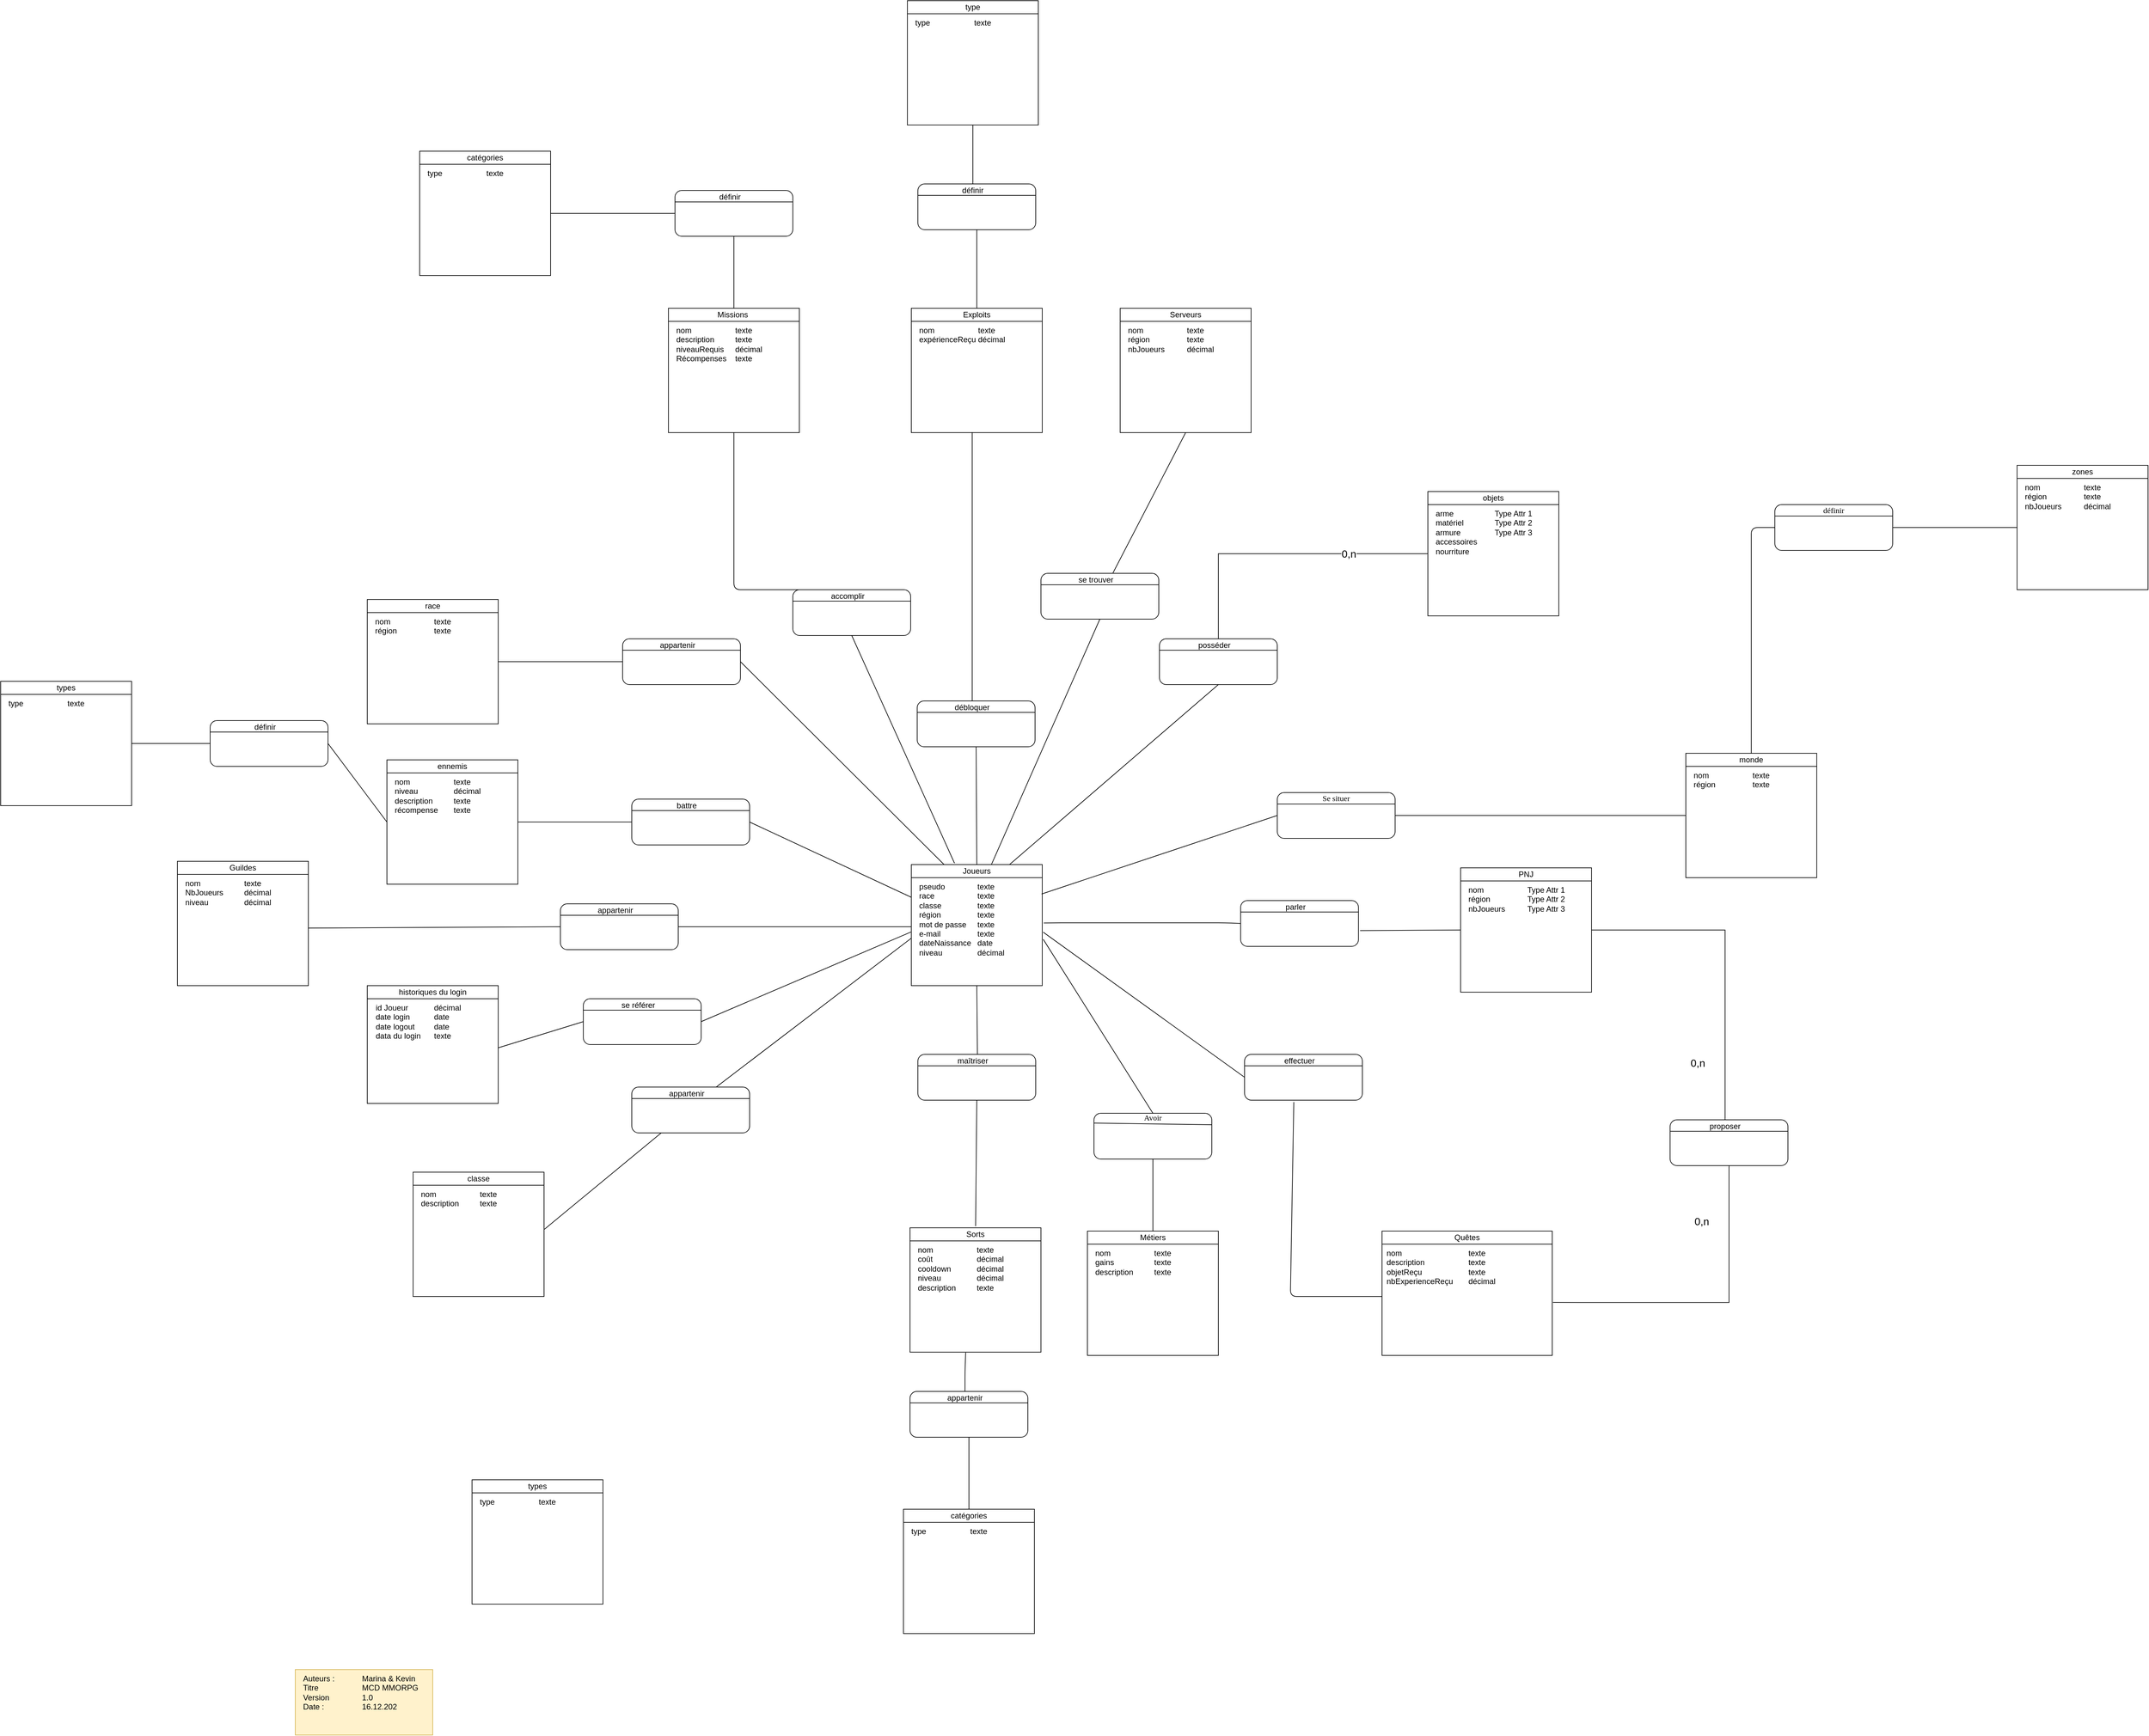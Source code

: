 <mxfile version="13.9.9" type="device"><diagram name="Page-1" id="2ca16b54-16f6-2749-3443-fa8db7711227"><mxGraphModel dx="5755" dy="3755" grid="1" gridSize="10" guides="1" tooltips="1" connect="1" arrows="1" fold="1" page="1" pageScale="1" pageWidth="1100" pageHeight="850" background="#ffffff" math="0" shadow="0"><root><mxCell id="0"/><mxCell id="1" parent="0"/><mxCell id="2ed32ef02a7f4228-1" value="&lt;div style=&quot;box-sizing: border-box ; width: 100% ; padding: 2px&quot;&gt;&lt;br&gt;&lt;/div&gt;" style="verticalAlign=top;align=center;overflow=fill;html=1;rounded=0;shadow=0;comic=0;labelBackgroundColor=none;strokeColor=#000000;strokeWidth=1;fillColor=#ffffff;fontFamily=Verdana;fontSize=12;fontColor=#000000;" parent="1" vertex="1"><mxGeometry x="91" y="105" width="200" height="180" as="geometry"/></mxCell><mxCell id="Gy9qdy7r6_L6vcuzWhop-12" value="&lt;div style=&quot;box-sizing: border-box ; width: 100% ; padding: 2px&quot;&gt;&lt;br&gt;&lt;/div&gt;" style="verticalAlign=top;align=center;overflow=fill;html=1;rounded=1;shadow=0;comic=0;labelBackgroundColor=none;strokeColor=#000000;strokeWidth=1;fillColor=#ffffff;fontFamily=Verdana;fontSize=12;fontColor=#000000;" parent="1" vertex="1"><mxGeometry x="470" y="-245" width="180" height="70" as="geometry"/></mxCell><mxCell id="Gy9qdy7r6_L6vcuzWhop-17" value="" style="edgeStyle=orthogonalEdgeStyle;rounded=0;orthogonalLoop=1;jettySize=auto;html=1;startArrow=none;startFill=0;endArrow=none;endFill=0;" parent="1" source="Gy9qdy7r6_L6vcuzWhop-16" target="Gy9qdy7r6_L6vcuzWhop-12" edge="1"><mxGeometry relative="1" as="geometry"/></mxCell><mxCell id="Gy9qdy7r6_L6vcuzWhop-19" value="0,n" style="text;html=1;resizable=0;points=[];align=center;verticalAlign=middle;labelBackgroundColor=#ffffff;fontSize=16;" parent="Gy9qdy7r6_L6vcuzWhop-17" vertex="1" connectable="0"><mxGeometry x="-0.646" relative="1" as="geometry"><mxPoint x="-42" as="offset"/></mxGeometry></mxCell><mxCell id="Gy9qdy7r6_L6vcuzWhop-16" value="&lt;div style=&quot;box-sizing: border-box ; width: 100% ; padding: 2px&quot;&gt;&lt;br&gt;&lt;/div&gt;" style="verticalAlign=top;align=center;overflow=fill;html=1;rounded=0;shadow=0;comic=0;labelBackgroundColor=none;strokeColor=#000000;strokeWidth=1;fillColor=#ffffff;fontFamily=Verdana;fontSize=12;fontColor=#000000;" parent="1" vertex="1"><mxGeometry x="880" y="-470" width="200" height="190" as="geometry"/></mxCell><mxCell id="SjU_2BTI9DgWFUzOwO9X-2" value="Joueurs" style="rounded=0;whiteSpace=wrap;html=1;" parent="1" vertex="1"><mxGeometry x="91" y="100" width="200" height="20" as="geometry"/></mxCell><mxCell id="SjU_2BTI9DgWFUzOwO9X-3" value="objets" style="rounded=0;whiteSpace=wrap;html=1;" parent="1" vertex="1"><mxGeometry x="880" y="-470" width="200" height="20" as="geometry"/></mxCell><mxCell id="SjU_2BTI9DgWFUzOwO9X-4" value="pseudo&lt;br&gt;race&lt;br&gt;classe&lt;br&gt;région&lt;br&gt;mot de passe&lt;br&gt;e-mail&lt;br&gt;dateNaissance&lt;br&gt;niveau" style="text;html=1;strokeColor=none;fillColor=none;align=left;verticalAlign=top;whiteSpace=wrap;rounded=0;" parent="1" vertex="1"><mxGeometry x="101" y="120" width="90" height="150" as="geometry"/></mxCell><mxCell id="SjU_2BTI9DgWFUzOwO9X-6" value="texte&lt;br&gt;texte&lt;br&gt;texte&lt;br&gt;texte&lt;br&gt;texte&lt;br&gt;texte&lt;br&gt;date&lt;br&gt;décimal" style="text;html=1;strokeColor=none;fillColor=none;align=left;verticalAlign=top;whiteSpace=wrap;rounded=0;" parent="1" vertex="1"><mxGeometry x="190" y="120" width="100" height="100" as="geometry"/></mxCell><mxCell id="SjU_2BTI9DgWFUzOwO9X-8" value="arme&lt;br&gt;matériel&lt;br&gt;armure&lt;br&gt;accessoires&lt;br&gt;nourriture&lt;br&gt;" style="text;html=1;strokeColor=none;fillColor=none;align=left;verticalAlign=top;whiteSpace=wrap;rounded=0;" parent="1" vertex="1"><mxGeometry x="890" y="-450" width="90" height="20" as="geometry"/></mxCell><mxCell id="SjU_2BTI9DgWFUzOwO9X-10" value="Type Attr 1&lt;br&gt;Type Attr 2&lt;br&gt;Type Attr 3" style="text;html=1;strokeColor=none;fillColor=none;align=left;verticalAlign=top;whiteSpace=wrap;rounded=0;" parent="1" vertex="1"><mxGeometry x="980" y="-450" width="100" height="20" as="geometry"/></mxCell><mxCell id="SjU_2BTI9DgWFUzOwO9X-13" value="" style="endArrow=none;html=1;entryX=1;entryY=0.25;entryDx=0;entryDy=0;exitX=0;exitY=0.25;exitDx=0;exitDy=0;" parent="1" source="Gy9qdy7r6_L6vcuzWhop-12" target="Gy9qdy7r6_L6vcuzWhop-12" edge="1"><mxGeometry width="50" height="50" relative="1" as="geometry"><mxPoint x="190" y="-95" as="sourcePoint"/><mxPoint x="240" y="-145" as="targetPoint"/></mxGeometry></mxCell><mxCell id="SjU_2BTI9DgWFUzOwO9X-14" value="posséder" style="text;html=1;strokeColor=none;fillColor=none;align=center;verticalAlign=middle;whiteSpace=wrap;rounded=0;" parent="1" vertex="1"><mxGeometry x="494" y="-245" width="120" height="20" as="geometry"/></mxCell><mxCell id="WRaERu29MD1N_RC0oyBU-2" value="&lt;div style=&quot;box-sizing: border-box ; width: 100% ; padding: 2px&quot;&gt;&lt;br&gt;&lt;/div&gt;" style="verticalAlign=top;align=center;overflow=fill;html=1;rounded=0;shadow=0;comic=0;labelBackgroundColor=none;strokeColor=#000000;strokeWidth=1;fillColor=#ffffff;fontFamily=Verdana;fontSize=12;fontColor=#000000;" vertex="1" parent="1"><mxGeometry x="-740" y="285" width="200" height="180" as="geometry"/></mxCell><mxCell id="WRaERu29MD1N_RC0oyBU-3" value="historiques du login" style="rounded=0;whiteSpace=wrap;html=1;" vertex="1" parent="1"><mxGeometry x="-740" y="285" width="200" height="20" as="geometry"/></mxCell><mxCell id="WRaERu29MD1N_RC0oyBU-4" value="id Joueur&lt;br&gt;date login&lt;br&gt;date logout&lt;br&gt;data du login" style="text;html=1;strokeColor=none;fillColor=none;align=left;verticalAlign=top;whiteSpace=wrap;rounded=0;" vertex="1" parent="1"><mxGeometry x="-729" y="305" width="90" height="150" as="geometry"/></mxCell><mxCell id="WRaERu29MD1N_RC0oyBU-5" value="décimal&lt;br&gt;date&lt;br&gt;date&lt;br&gt;texte" style="text;html=1;strokeColor=none;fillColor=none;align=left;verticalAlign=top;whiteSpace=wrap;rounded=0;" vertex="1" parent="1"><mxGeometry x="-640" y="305" width="100" height="100" as="geometry"/></mxCell><mxCell id="WRaERu29MD1N_RC0oyBU-7" value="&lt;div style=&quot;box-sizing: border-box ; width: 100% ; padding: 2px&quot;&gt;&lt;br&gt;&lt;/div&gt;" style="verticalAlign=top;align=center;overflow=fill;html=1;rounded=1;shadow=0;comic=0;labelBackgroundColor=none;strokeColor=#000000;strokeWidth=1;fillColor=#ffffff;fontFamily=Verdana;fontSize=12;fontColor=#000000;" vertex="1" parent="1"><mxGeometry x="-336" y="440" width="180" height="70" as="geometry"/></mxCell><mxCell id="WRaERu29MD1N_RC0oyBU-8" value="" style="endArrow=none;html=1;entryX=1;entryY=0.25;entryDx=0;entryDy=0;exitX=0;exitY=0.25;exitDx=0;exitDy=0;" edge="1" parent="1" source="WRaERu29MD1N_RC0oyBU-7" target="WRaERu29MD1N_RC0oyBU-7"><mxGeometry width="50" height="50" relative="1" as="geometry"><mxPoint x="-616" y="590" as="sourcePoint"/><mxPoint x="-566" y="540" as="targetPoint"/></mxGeometry></mxCell><mxCell id="WRaERu29MD1N_RC0oyBU-9" value="appartenir" style="text;html=1;strokeColor=none;fillColor=none;align=center;verticalAlign=middle;whiteSpace=wrap;rounded=0;" vertex="1" parent="1"><mxGeometry x="-312" y="440" width="120" height="20" as="geometry"/></mxCell><mxCell id="WRaERu29MD1N_RC0oyBU-10" value="&lt;div style=&quot;box-sizing: border-box ; width: 100% ; padding: 2px&quot;&gt;&lt;br&gt;&lt;/div&gt;" style="verticalAlign=top;align=center;overflow=fill;html=1;rounded=0;shadow=0;comic=0;labelBackgroundColor=none;strokeColor=#000000;strokeWidth=1;fillColor=#ffffff;fontFamily=Verdana;fontSize=12;fontColor=#000000;" vertex="1" parent="1"><mxGeometry x="89" y="655" width="200" height="190" as="geometry"/></mxCell><mxCell id="WRaERu29MD1N_RC0oyBU-11" value="Sorts" style="rounded=0;whiteSpace=wrap;html=1;" vertex="1" parent="1"><mxGeometry x="89" y="655" width="200" height="20" as="geometry"/></mxCell><mxCell id="WRaERu29MD1N_RC0oyBU-12" value="nom&lt;br&gt;coût&lt;br&gt;cooldown&lt;br&gt;niveau&lt;br&gt;description" style="text;html=1;strokeColor=none;fillColor=none;align=left;verticalAlign=top;whiteSpace=wrap;rounded=0;" vertex="1" parent="1"><mxGeometry x="99" y="675" width="90" height="20" as="geometry"/></mxCell><mxCell id="WRaERu29MD1N_RC0oyBU-13" value="texte&lt;br&gt;décimal&lt;br&gt;décimal&lt;br&gt;décimal&lt;br&gt;texte" style="text;html=1;strokeColor=none;fillColor=none;align=left;verticalAlign=top;whiteSpace=wrap;rounded=0;" vertex="1" parent="1"><mxGeometry x="189" y="675" width="100" height="20" as="geometry"/></mxCell><mxCell id="WRaERu29MD1N_RC0oyBU-20" value="&lt;div style=&quot;box-sizing: border-box ; width: 100% ; padding: 2px&quot;&gt;&lt;br&gt;&lt;/div&gt;" style="verticalAlign=top;align=center;overflow=fill;html=1;rounded=1;shadow=0;comic=0;labelBackgroundColor=none;strokeColor=#000000;strokeWidth=1;fillColor=#ffffff;fontFamily=Verdana;fontSize=12;fontColor=#000000;" vertex="1" parent="1"><mxGeometry x="100" y="-150" width="180" height="70" as="geometry"/></mxCell><mxCell id="WRaERu29MD1N_RC0oyBU-21" value="" style="endArrow=none;html=1;entryX=1;entryY=0.25;entryDx=0;entryDy=0;exitX=0;exitY=0.25;exitDx=0;exitDy=0;" edge="1" parent="1" source="WRaERu29MD1N_RC0oyBU-20" target="WRaERu29MD1N_RC0oyBU-20"><mxGeometry width="50" height="50" relative="1" as="geometry"><mxPoint x="-180" as="sourcePoint"/><mxPoint x="-130" y="-50" as="targetPoint"/></mxGeometry></mxCell><mxCell id="WRaERu29MD1N_RC0oyBU-22" value="débloquer" style="text;html=1;strokeColor=none;fillColor=none;align=center;verticalAlign=middle;whiteSpace=wrap;rounded=0;" vertex="1" parent="1"><mxGeometry x="124" y="-150" width="120" height="20" as="geometry"/></mxCell><mxCell id="WRaERu29MD1N_RC0oyBU-23" value="&lt;div style=&quot;box-sizing: border-box ; width: 100% ; padding: 2px&quot;&gt;&lt;br&gt;&lt;/div&gt;" style="verticalAlign=top;align=center;overflow=fill;html=1;rounded=0;shadow=0;comic=0;labelBackgroundColor=none;strokeColor=#000000;strokeWidth=1;fillColor=#ffffff;fontFamily=Verdana;fontSize=12;fontColor=#000000;" vertex="1" parent="1"><mxGeometry x="-1030" y="95" width="200" height="190" as="geometry"/></mxCell><mxCell id="WRaERu29MD1N_RC0oyBU-24" value="Guildes" style="rounded=0;whiteSpace=wrap;html=1;" vertex="1" parent="1"><mxGeometry x="-1030" y="95" width="200" height="20" as="geometry"/></mxCell><mxCell id="WRaERu29MD1N_RC0oyBU-25" value="nom&lt;br&gt;NbJoueurs&lt;br&gt;niveau" style="text;html=1;strokeColor=none;fillColor=none;align=left;verticalAlign=top;whiteSpace=wrap;rounded=0;" vertex="1" parent="1"><mxGeometry x="-1020" y="115" width="90" height="20" as="geometry"/></mxCell><mxCell id="WRaERu29MD1N_RC0oyBU-26" value="texte&lt;br&gt;décimal&lt;br&gt;décimal&lt;br&gt;" style="text;html=1;strokeColor=none;fillColor=none;align=left;verticalAlign=top;whiteSpace=wrap;rounded=0;" vertex="1" parent="1"><mxGeometry x="-930" y="115" width="100" height="20" as="geometry"/></mxCell><mxCell id="WRaERu29MD1N_RC0oyBU-27" value="&lt;div style=&quot;box-sizing: border-box ; width: 100% ; padding: 2px&quot;&gt;&lt;br&gt;&lt;/div&gt;" style="verticalAlign=top;align=center;overflow=fill;html=1;rounded=1;shadow=0;comic=0;labelBackgroundColor=none;strokeColor=#000000;strokeWidth=1;fillColor=#ffffff;fontFamily=Verdana;fontSize=12;fontColor=#000000;" vertex="1" parent="1"><mxGeometry x="-445" y="160" width="180" height="70" as="geometry"/></mxCell><mxCell id="WRaERu29MD1N_RC0oyBU-28" value="" style="endArrow=none;html=1;entryX=1;entryY=0.25;entryDx=0;entryDy=0;exitX=0;exitY=0.25;exitDx=0;exitDy=0;" edge="1" parent="1" source="WRaERu29MD1N_RC0oyBU-27" target="WRaERu29MD1N_RC0oyBU-27"><mxGeometry width="50" height="50" relative="1" as="geometry"><mxPoint x="-725" y="310" as="sourcePoint"/><mxPoint x="-675" y="260" as="targetPoint"/></mxGeometry></mxCell><mxCell id="WRaERu29MD1N_RC0oyBU-29" value="appartenir" style="text;html=1;strokeColor=none;fillColor=none;align=center;verticalAlign=middle;whiteSpace=wrap;rounded=0;" vertex="1" parent="1"><mxGeometry x="-421" y="160" width="120" height="20" as="geometry"/></mxCell><mxCell id="WRaERu29MD1N_RC0oyBU-30" value="&lt;div style=&quot;box-sizing: border-box ; width: 100% ; padding: 2px&quot;&gt;&lt;br&gt;&lt;/div&gt;" style="verticalAlign=top;align=center;overflow=fill;html=1;rounded=0;shadow=0;comic=0;labelBackgroundColor=none;strokeColor=#000000;strokeWidth=1;fillColor=#ffffff;fontFamily=Verdana;fontSize=12;fontColor=#000000;" vertex="1" parent="1"><mxGeometry x="410" y="-750" width="200" height="190" as="geometry"/></mxCell><mxCell id="WRaERu29MD1N_RC0oyBU-31" value="Serveurs" style="rounded=0;whiteSpace=wrap;html=1;" vertex="1" parent="1"><mxGeometry x="410" y="-750" width="200" height="20" as="geometry"/></mxCell><mxCell id="WRaERu29MD1N_RC0oyBU-32" value="nom&lt;br&gt;région&lt;br&gt;nbJoueurs" style="text;html=1;strokeColor=none;fillColor=none;align=left;verticalAlign=top;whiteSpace=wrap;rounded=0;" vertex="1" parent="1"><mxGeometry x="420" y="-730" width="90" height="20" as="geometry"/></mxCell><mxCell id="WRaERu29MD1N_RC0oyBU-33" value="texte&lt;br&gt;texte&lt;br&gt;décimal" style="text;html=1;strokeColor=none;fillColor=none;align=left;verticalAlign=top;whiteSpace=wrap;rounded=0;" vertex="1" parent="1"><mxGeometry x="510" y="-730" width="100" height="20" as="geometry"/></mxCell><mxCell id="WRaERu29MD1N_RC0oyBU-34" value="&lt;div style=&quot;box-sizing: border-box ; width: 100% ; padding: 2px&quot;&gt;&lt;br&gt;&lt;/div&gt;" style="verticalAlign=top;align=center;overflow=fill;html=1;rounded=0;shadow=0;comic=0;labelBackgroundColor=none;strokeColor=#000000;strokeWidth=1;fillColor=#ffffff;fontFamily=Verdana;fontSize=12;fontColor=#000000;" vertex="1" parent="1"><mxGeometry x="810" y="660" width="260" height="190" as="geometry"/></mxCell><mxCell id="WRaERu29MD1N_RC0oyBU-35" value="Quêtes" style="rounded=0;whiteSpace=wrap;html=1;" vertex="1" parent="1"><mxGeometry x="810" y="660" width="260" height="20" as="geometry"/></mxCell><mxCell id="WRaERu29MD1N_RC0oyBU-36" value="nom&lt;br&gt;description&lt;br&gt;objetReçu&lt;br&gt;nbExperienceReçu" style="text;html=1;strokeColor=none;fillColor=none;align=left;verticalAlign=top;whiteSpace=wrap;rounded=0;" vertex="1" parent="1"><mxGeometry x="815" y="680" width="140" height="20" as="geometry"/></mxCell><mxCell id="WRaERu29MD1N_RC0oyBU-37" value="texte&lt;br&gt;texte&lt;br&gt;texte&lt;br&gt;décimal" style="text;html=1;strokeColor=none;fillColor=none;align=left;verticalAlign=top;whiteSpace=wrap;rounded=0;" vertex="1" parent="1"><mxGeometry x="940" y="680" width="100" height="20" as="geometry"/></mxCell><mxCell id="WRaERu29MD1N_RC0oyBU-38" value="&lt;div style=&quot;box-sizing: border-box ; width: 100% ; padding: 2px&quot;&gt;&lt;br&gt;&lt;/div&gt;" style="verticalAlign=top;align=center;overflow=fill;html=1;rounded=0;shadow=0;comic=0;labelBackgroundColor=none;strokeColor=#000000;strokeWidth=1;fillColor=#ffffff;fontFamily=Verdana;fontSize=12;fontColor=#000000;" vertex="1" parent="1"><mxGeometry x="360" y="660" width="200" height="190" as="geometry"/></mxCell><mxCell id="WRaERu29MD1N_RC0oyBU-39" value="Métiers" style="rounded=0;whiteSpace=wrap;html=1;" vertex="1" parent="1"><mxGeometry x="360" y="660" width="200" height="20" as="geometry"/></mxCell><mxCell id="WRaERu29MD1N_RC0oyBU-40" value="nom&lt;br&gt;gains&lt;br&gt;description" style="text;html=1;strokeColor=none;fillColor=none;align=left;verticalAlign=top;whiteSpace=wrap;rounded=0;" vertex="1" parent="1"><mxGeometry x="370" y="680" width="90" height="20" as="geometry"/></mxCell><mxCell id="WRaERu29MD1N_RC0oyBU-41" value="texte&lt;br&gt;texte&lt;br&gt;texte" style="text;html=1;strokeColor=none;fillColor=none;align=left;verticalAlign=top;whiteSpace=wrap;rounded=0;" vertex="1" parent="1"><mxGeometry x="460" y="680" width="100" height="20" as="geometry"/></mxCell><mxCell id="WRaERu29MD1N_RC0oyBU-42" value="&lt;div style=&quot;box-sizing: border-box ; width: 100% ; padding: 2px&quot;&gt;&lt;br&gt;&lt;/div&gt;" style="verticalAlign=top;align=center;overflow=fill;html=1;rounded=0;shadow=0;comic=0;labelBackgroundColor=none;strokeColor=#000000;strokeWidth=1;fillColor=#ffffff;fontFamily=Verdana;fontSize=12;fontColor=#000000;" vertex="1" parent="1"><mxGeometry x="-280" y="-750" width="200" height="190" as="geometry"/></mxCell><mxCell id="WRaERu29MD1N_RC0oyBU-43" value="Missions&amp;nbsp;" style="rounded=0;whiteSpace=wrap;html=1;" vertex="1" parent="1"><mxGeometry x="-280" y="-750" width="200" height="20" as="geometry"/></mxCell><mxCell id="WRaERu29MD1N_RC0oyBU-44" value="nom&lt;br&gt;description&lt;br&gt;niveauRequis&lt;br&gt;Récompenses&lt;br&gt;" style="text;html=1;strokeColor=none;fillColor=none;align=left;verticalAlign=top;whiteSpace=wrap;rounded=0;" vertex="1" parent="1"><mxGeometry x="-270" y="-730" width="90" height="20" as="geometry"/></mxCell><mxCell id="WRaERu29MD1N_RC0oyBU-45" value="texte&lt;br&gt;texte&lt;br&gt;décimal&lt;br&gt;texte" style="text;html=1;strokeColor=none;fillColor=none;align=left;verticalAlign=top;whiteSpace=wrap;rounded=0;" vertex="1" parent="1"><mxGeometry x="-180" y="-730" width="100" height="20" as="geometry"/></mxCell><mxCell id="WRaERu29MD1N_RC0oyBU-46" value="&lt;div style=&quot;box-sizing: border-box ; width: 100% ; padding: 2px&quot;&gt;&lt;br&gt;&lt;/div&gt;" style="verticalAlign=top;align=center;overflow=fill;html=1;rounded=0;shadow=0;comic=0;labelBackgroundColor=none;strokeColor=#000000;strokeWidth=1;fillColor=#ffffff;fontFamily=Verdana;fontSize=12;fontColor=#000000;" vertex="1" parent="1"><mxGeometry x="91" y="-750" width="200" height="190" as="geometry"/></mxCell><mxCell id="WRaERu29MD1N_RC0oyBU-47" value="Exploits" style="rounded=0;whiteSpace=wrap;html=1;" vertex="1" parent="1"><mxGeometry x="91" y="-750" width="200" height="20" as="geometry"/></mxCell><mxCell id="WRaERu29MD1N_RC0oyBU-48" value="nom&lt;br&gt;expérienceReçu" style="text;html=1;strokeColor=none;fillColor=none;align=left;verticalAlign=top;whiteSpace=wrap;rounded=0;" vertex="1" parent="1"><mxGeometry x="101" y="-730" width="90" height="20" as="geometry"/></mxCell><mxCell id="WRaERu29MD1N_RC0oyBU-49" value="texte&lt;br&gt;décimal" style="text;html=1;strokeColor=none;fillColor=none;align=left;verticalAlign=top;whiteSpace=wrap;rounded=0;" vertex="1" parent="1"><mxGeometry x="191" y="-730" width="100" height="20" as="geometry"/></mxCell><mxCell id="WRaERu29MD1N_RC0oyBU-54" value="&lt;div style=&quot;box-sizing: border-box ; width: 100% ; padding: 2px&quot;&gt;&lt;br&gt;&lt;/div&gt;" style="verticalAlign=top;align=center;overflow=fill;html=1;rounded=0;shadow=0;comic=0;labelBackgroundColor=none;strokeColor=#000000;strokeWidth=1;fillColor=#ffffff;fontFamily=Verdana;fontSize=12;fontColor=#000000;" vertex="1" parent="1"><mxGeometry x="930" y="105" width="200" height="190" as="geometry"/></mxCell><mxCell id="WRaERu29MD1N_RC0oyBU-55" value="PNJ" style="rounded=0;whiteSpace=wrap;html=1;" vertex="1" parent="1"><mxGeometry x="930" y="105" width="200" height="20" as="geometry"/></mxCell><mxCell id="WRaERu29MD1N_RC0oyBU-56" value="nom&lt;br&gt;région&lt;br&gt;nbJoueurs" style="text;html=1;strokeColor=none;fillColor=none;align=left;verticalAlign=top;whiteSpace=wrap;rounded=0;" vertex="1" parent="1"><mxGeometry x="940" y="125" width="90" height="20" as="geometry"/></mxCell><mxCell id="WRaERu29MD1N_RC0oyBU-57" value="Type Attr 1&lt;br&gt;Type Attr 2&lt;br&gt;Type Attr 3" style="text;html=1;strokeColor=none;fillColor=none;align=left;verticalAlign=top;whiteSpace=wrap;rounded=0;" vertex="1" parent="1"><mxGeometry x="1030" y="125" width="100" height="20" as="geometry"/></mxCell><mxCell id="WRaERu29MD1N_RC0oyBU-58" value="&lt;div style=&quot;box-sizing: border-box ; width: 100% ; padding: 2px&quot;&gt;&lt;br&gt;&lt;/div&gt;" style="verticalAlign=top;align=center;overflow=fill;html=1;rounded=0;shadow=0;comic=0;labelBackgroundColor=none;strokeColor=#000000;strokeWidth=1;fillColor=#ffffff;fontFamily=Verdana;fontSize=12;fontColor=#000000;" vertex="1" parent="1"><mxGeometry x="-740" y="-305" width="200" height="190" as="geometry"/></mxCell><mxCell id="WRaERu29MD1N_RC0oyBU-59" value="race" style="rounded=0;whiteSpace=wrap;html=1;" vertex="1" parent="1"><mxGeometry x="-740" y="-305" width="200" height="20" as="geometry"/></mxCell><mxCell id="WRaERu29MD1N_RC0oyBU-60" value="nom&lt;br&gt;région&lt;br&gt;" style="text;html=1;strokeColor=none;fillColor=none;align=left;verticalAlign=top;whiteSpace=wrap;rounded=0;" vertex="1" parent="1"><mxGeometry x="-730" y="-285" width="90" height="20" as="geometry"/></mxCell><mxCell id="WRaERu29MD1N_RC0oyBU-61" value="texte&lt;br&gt;texte" style="text;html=1;strokeColor=none;fillColor=none;align=left;verticalAlign=top;whiteSpace=wrap;rounded=0;" vertex="1" parent="1"><mxGeometry x="-640" y="-285" width="100" height="20" as="geometry"/></mxCell><mxCell id="WRaERu29MD1N_RC0oyBU-62" value="&lt;div style=&quot;box-sizing: border-box ; width: 100% ; padding: 2px&quot;&gt;&lt;br&gt;&lt;/div&gt;" style="verticalAlign=top;align=center;overflow=fill;html=1;rounded=0;shadow=0;comic=0;labelBackgroundColor=none;strokeColor=#000000;strokeWidth=1;fillColor=#ffffff;fontFamily=Verdana;fontSize=12;fontColor=#000000;" vertex="1" parent="1"><mxGeometry x="-670" y="570" width="200" height="190" as="geometry"/></mxCell><mxCell id="WRaERu29MD1N_RC0oyBU-63" value="classe" style="rounded=0;whiteSpace=wrap;html=1;" vertex="1" parent="1"><mxGeometry x="-670" y="570" width="200" height="20" as="geometry"/></mxCell><mxCell id="WRaERu29MD1N_RC0oyBU-64" value="nom&lt;br&gt;description" style="text;html=1;strokeColor=none;fillColor=none;align=left;verticalAlign=top;whiteSpace=wrap;rounded=0;" vertex="1" parent="1"><mxGeometry x="-660" y="590" width="90" height="20" as="geometry"/></mxCell><mxCell id="WRaERu29MD1N_RC0oyBU-65" value="texte&lt;br&gt;texte" style="text;html=1;strokeColor=none;fillColor=none;align=left;verticalAlign=top;whiteSpace=wrap;rounded=0;" vertex="1" parent="1"><mxGeometry x="-570" y="590" width="100" height="20" as="geometry"/></mxCell><mxCell id="WRaERu29MD1N_RC0oyBU-67" value="" style="endArrow=none;html=1;entryX=0;entryY=0.5;entryDx=0;entryDy=0;exitX=1;exitY=0.537;exitDx=0;exitDy=0;exitPerimeter=0;" edge="1" parent="1" source="WRaERu29MD1N_RC0oyBU-23" target="WRaERu29MD1N_RC0oyBU-27"><mxGeometry width="50" height="50" relative="1" as="geometry"><mxPoint x="-640" y="500" as="sourcePoint"/><mxPoint x="-590" y="450" as="targetPoint"/></mxGeometry></mxCell><mxCell id="WRaERu29MD1N_RC0oyBU-68" value="" style="endArrow=none;html=1;entryX=0;entryY=0.5;entryDx=0;entryDy=0;exitX=1;exitY=0.5;exitDx=0;exitDy=0;" edge="1" parent="1" source="WRaERu29MD1N_RC0oyBU-27" target="2ed32ef02a7f4228-1"><mxGeometry width="50" height="50" relative="1" as="geometry"><mxPoint x="-450" y="500" as="sourcePoint"/><mxPoint x="-400" y="450" as="targetPoint"/></mxGeometry></mxCell><mxCell id="WRaERu29MD1N_RC0oyBU-69" value="&lt;div style=&quot;box-sizing: border-box ; width: 100% ; padding: 2px&quot;&gt;&lt;br&gt;&lt;/div&gt;" style="verticalAlign=top;align=center;overflow=fill;html=1;rounded=0;shadow=0;comic=0;labelBackgroundColor=none;strokeColor=#000000;strokeWidth=1;fillColor=#ffffff;fontFamily=Verdana;fontSize=12;fontColor=#000000;" vertex="1" parent="1"><mxGeometry x="79" y="1085" width="200" height="190" as="geometry"/></mxCell><mxCell id="WRaERu29MD1N_RC0oyBU-70" value="catégories" style="rounded=0;whiteSpace=wrap;html=1;" vertex="1" parent="1"><mxGeometry x="79" y="1085" width="200" height="20" as="geometry"/></mxCell><mxCell id="WRaERu29MD1N_RC0oyBU-71" value="type" style="text;html=1;strokeColor=none;fillColor=none;align=left;verticalAlign=top;whiteSpace=wrap;rounded=0;" vertex="1" parent="1"><mxGeometry x="89" y="1105" width="90" height="20" as="geometry"/></mxCell><mxCell id="WRaERu29MD1N_RC0oyBU-72" value="texte" style="text;html=1;strokeColor=none;fillColor=none;align=left;verticalAlign=top;whiteSpace=wrap;rounded=0;" vertex="1" parent="1"><mxGeometry x="179" y="1105" width="100" height="20" as="geometry"/></mxCell><mxCell id="WRaERu29MD1N_RC0oyBU-73" value="&lt;div style=&quot;box-sizing: border-box ; width: 100% ; padding: 2px&quot;&gt;&lt;br&gt;&lt;/div&gt;" style="verticalAlign=top;align=center;overflow=fill;html=1;rounded=0;shadow=0;comic=0;labelBackgroundColor=none;strokeColor=#000000;strokeWidth=1;fillColor=#ffffff;fontFamily=Verdana;fontSize=12;fontColor=#000000;" vertex="1" parent="1"><mxGeometry x="-580" y="1040" width="200" height="190" as="geometry"/></mxCell><mxCell id="WRaERu29MD1N_RC0oyBU-74" value="types" style="rounded=0;whiteSpace=wrap;html=1;" vertex="1" parent="1"><mxGeometry x="-580" y="1040" width="200" height="20" as="geometry"/></mxCell><mxCell id="WRaERu29MD1N_RC0oyBU-75" value="type" style="text;html=1;strokeColor=none;fillColor=none;align=left;verticalAlign=top;whiteSpace=wrap;rounded=0;" vertex="1" parent="1"><mxGeometry x="-570" y="1060" width="90" height="20" as="geometry"/></mxCell><mxCell id="WRaERu29MD1N_RC0oyBU-76" value="texte" style="text;html=1;strokeColor=none;fillColor=none;align=left;verticalAlign=top;whiteSpace=wrap;rounded=0;" vertex="1" parent="1"><mxGeometry x="-480" y="1060" width="100" height="20" as="geometry"/></mxCell><mxCell id="WRaERu29MD1N_RC0oyBU-77" value="" style="endArrow=none;html=1;entryX=-0.001;entryY=0.598;entryDx=0;entryDy=0;entryPerimeter=0;exitX=0.874;exitY=0.003;exitDx=0;exitDy=0;exitPerimeter=0;" edge="1" parent="1" source="WRaERu29MD1N_RC0oyBU-9" target="2ed32ef02a7f4228-1"><mxGeometry width="50" height="50" relative="1" as="geometry"><mxPoint x="-50" y="340" as="sourcePoint"/><mxPoint x="50" y="230" as="targetPoint"/><Array as="points"/></mxGeometry></mxCell><mxCell id="WRaERu29MD1N_RC0oyBU-78" value="" style="endArrow=none;html=1;exitX=1.003;exitY=0.459;exitDx=0;exitDy=0;exitPerimeter=0;entryX=0.25;entryY=1;entryDx=0;entryDy=0;" edge="1" parent="1" source="WRaERu29MD1N_RC0oyBU-62" target="WRaERu29MD1N_RC0oyBU-7"><mxGeometry width="50" height="50" relative="1" as="geometry"><mxPoint x="-580" y="520" as="sourcePoint"/><mxPoint x="-200" y="420" as="targetPoint"/></mxGeometry></mxCell><mxCell id="WRaERu29MD1N_RC0oyBU-79" value="&lt;div style=&quot;box-sizing: border-box ; width: 100% ; padding: 2px&quot;&gt;&lt;br&gt;&lt;/div&gt;" style="verticalAlign=top;align=center;overflow=fill;html=1;rounded=0;shadow=0;comic=0;labelBackgroundColor=none;strokeColor=#000000;strokeWidth=1;fillColor=#ffffff;fontFamily=Verdana;fontSize=12;fontColor=#000000;" vertex="1" parent="1"><mxGeometry x="1274" y="-70" width="200" height="190" as="geometry"/></mxCell><mxCell id="WRaERu29MD1N_RC0oyBU-80" value="monde" style="rounded=0;whiteSpace=wrap;html=1;" vertex="1" parent="1"><mxGeometry x="1274" y="-70" width="200" height="20" as="geometry"/></mxCell><mxCell id="WRaERu29MD1N_RC0oyBU-81" value="nom&lt;br&gt;région&lt;br&gt;" style="text;html=1;strokeColor=none;fillColor=none;align=left;verticalAlign=top;whiteSpace=wrap;rounded=0;" vertex="1" parent="1"><mxGeometry x="1284" y="-50" width="90" height="20" as="geometry"/></mxCell><mxCell id="WRaERu29MD1N_RC0oyBU-82" value="texte&lt;br&gt;texte&lt;br&gt;" style="text;html=1;strokeColor=none;fillColor=none;align=left;verticalAlign=top;whiteSpace=wrap;rounded=0;" vertex="1" parent="1"><mxGeometry x="1374" y="-50" width="100" height="20" as="geometry"/></mxCell><mxCell id="WRaERu29MD1N_RC0oyBU-83" value="&lt;div style=&quot;box-sizing: border-box ; width: 100% ; padding: 2px&quot;&gt;&lt;br&gt;&lt;/div&gt;" style="verticalAlign=top;align=center;overflow=fill;html=1;rounded=1;shadow=0;comic=0;labelBackgroundColor=none;strokeColor=#000000;strokeWidth=1;fillColor=#ffffff;fontFamily=Verdana;fontSize=12;fontColor=#000000;" vertex="1" parent="1"><mxGeometry x="594" y="155" width="180" height="70" as="geometry"/></mxCell><mxCell id="WRaERu29MD1N_RC0oyBU-84" value="" style="endArrow=none;html=1;entryX=1;entryY=0.25;entryDx=0;entryDy=0;exitX=0;exitY=0.25;exitDx=0;exitDy=0;" edge="1" parent="1" source="WRaERu29MD1N_RC0oyBU-83" target="WRaERu29MD1N_RC0oyBU-83"><mxGeometry width="50" height="50" relative="1" as="geometry"><mxPoint x="314" y="305" as="sourcePoint"/><mxPoint x="364" y="255" as="targetPoint"/></mxGeometry></mxCell><mxCell id="WRaERu29MD1N_RC0oyBU-85" value="parler" style="text;html=1;strokeColor=none;fillColor=none;align=center;verticalAlign=middle;whiteSpace=wrap;rounded=0;" vertex="1" parent="1"><mxGeometry x="618" y="155" width="120" height="20" as="geometry"/></mxCell><mxCell id="WRaERu29MD1N_RC0oyBU-89" value="" style="endArrow=none;html=1;entryX=0.5;entryY=0;entryDx=0;entryDy=0;exitX=0.5;exitY=1;exitDx=0;exitDy=0;" edge="1" parent="1" source="WRaERu29MD1N_RC0oyBU-20" target="SjU_2BTI9DgWFUzOwO9X-2"><mxGeometry width="50" height="50" relative="1" as="geometry"><mxPoint x="160" y="-140" as="sourcePoint"/><mxPoint x="210" y="-190" as="targetPoint"/></mxGeometry></mxCell><mxCell id="WRaERu29MD1N_RC0oyBU-90" value="" style="endArrow=none;html=1;entryX=0.465;entryY=0.997;entryDx=0;entryDy=0;exitX=0.5;exitY=0;exitDx=0;exitDy=0;entryPerimeter=0;" edge="1" parent="1" source="WRaERu29MD1N_RC0oyBU-22" target="WRaERu29MD1N_RC0oyBU-46"><mxGeometry width="50" height="50" relative="1" as="geometry"><mxPoint x="210" y="-120" as="sourcePoint"/><mxPoint x="260" y="-170" as="targetPoint"/><Array as="points"><mxPoint x="184" y="-165"/><mxPoint x="184" y="-280"/></Array></mxGeometry></mxCell><mxCell id="WRaERu29MD1N_RC0oyBU-91" value="&lt;div style=&quot;box-sizing: border-box ; width: 100% ; padding: 2px&quot;&gt;&lt;br&gt;&lt;/div&gt;" style="verticalAlign=top;align=center;overflow=fill;html=1;rounded=1;shadow=0;comic=0;labelBackgroundColor=none;strokeColor=#000000;strokeWidth=1;fillColor=#ffffff;fontFamily=Verdana;fontSize=12;fontColor=#000000;" vertex="1" parent="1"><mxGeometry x="-350" y="-245" width="180" height="70" as="geometry"/></mxCell><mxCell id="WRaERu29MD1N_RC0oyBU-92" value="" style="endArrow=none;html=1;entryX=1;entryY=0.25;entryDx=0;entryDy=0;exitX=0;exitY=0.25;exitDx=0;exitDy=0;" edge="1" parent="1" source="WRaERu29MD1N_RC0oyBU-91" target="WRaERu29MD1N_RC0oyBU-91"><mxGeometry width="50" height="50" relative="1" as="geometry"><mxPoint x="-630" y="-95" as="sourcePoint"/><mxPoint x="-580" y="-145" as="targetPoint"/></mxGeometry></mxCell><mxCell id="WRaERu29MD1N_RC0oyBU-93" value="appartenir" style="text;html=1;strokeColor=none;fillColor=none;align=center;verticalAlign=middle;whiteSpace=wrap;rounded=0;" vertex="1" parent="1"><mxGeometry x="-326" y="-245" width="120" height="20" as="geometry"/></mxCell><mxCell id="WRaERu29MD1N_RC0oyBU-94" value="" style="endArrow=none;html=1;entryX=0;entryY=0.5;entryDx=0;entryDy=0;exitX=1;exitY=0.5;exitDx=0;exitDy=0;" edge="1" parent="1" source="WRaERu29MD1N_RC0oyBU-58" target="WRaERu29MD1N_RC0oyBU-91"><mxGeometry width="50" height="50" relative="1" as="geometry"><mxPoint x="-190" y="160" as="sourcePoint"/><mxPoint x="-140" y="110" as="targetPoint"/></mxGeometry></mxCell><mxCell id="WRaERu29MD1N_RC0oyBU-95" value="" style="endArrow=none;html=1;entryX=0.25;entryY=0;entryDx=0;entryDy=0;exitX=1;exitY=0.5;exitDx=0;exitDy=0;" edge="1" parent="1" source="WRaERu29MD1N_RC0oyBU-91" target="SjU_2BTI9DgWFUzOwO9X-2"><mxGeometry width="50" height="50" relative="1" as="geometry"><mxPoint x="-210" y="160" as="sourcePoint"/><mxPoint x="-160" y="110" as="targetPoint"/><Array as="points"/></mxGeometry></mxCell><mxCell id="WRaERu29MD1N_RC0oyBU-96" value="&lt;div style=&quot;box-sizing: border-box ; width: 100% ; padding: 2px&quot;&gt;&lt;br&gt;&lt;/div&gt;" style="verticalAlign=top;align=center;overflow=fill;html=1;rounded=1;shadow=0;comic=0;labelBackgroundColor=none;strokeColor=#000000;strokeWidth=1;fillColor=#ffffff;fontFamily=Verdana;fontSize=12;fontColor=#000000;" vertex="1" parent="1"><mxGeometry x="101" y="390" width="180" height="70" as="geometry"/></mxCell><mxCell id="WRaERu29MD1N_RC0oyBU-97" value="" style="endArrow=none;html=1;entryX=1;entryY=0.25;entryDx=0;entryDy=0;exitX=0;exitY=0.25;exitDx=0;exitDy=0;" edge="1" parent="1" source="WRaERu29MD1N_RC0oyBU-96" target="WRaERu29MD1N_RC0oyBU-96"><mxGeometry width="50" height="50" relative="1" as="geometry"><mxPoint x="-179" y="540" as="sourcePoint"/><mxPoint x="-129" y="490" as="targetPoint"/></mxGeometry></mxCell><mxCell id="WRaERu29MD1N_RC0oyBU-98" value="maîtriser" style="text;html=1;strokeColor=none;fillColor=none;align=center;verticalAlign=middle;whiteSpace=wrap;rounded=0;" vertex="1" parent="1"><mxGeometry x="125" y="390" width="120" height="20" as="geometry"/></mxCell><mxCell id="WRaERu29MD1N_RC0oyBU-99" value="" style="endArrow=none;html=1;entryX=0.5;entryY=1;entryDx=0;entryDy=0;exitX=0.558;exitY=0;exitDx=0;exitDy=0;exitPerimeter=0;" edge="1" parent="1" source="WRaERu29MD1N_RC0oyBU-98" target="2ed32ef02a7f4228-1"><mxGeometry width="50" height="50" relative="1" as="geometry"><mxPoint x="70" y="610" as="sourcePoint"/><mxPoint x="120" y="560" as="targetPoint"/></mxGeometry></mxCell><mxCell id="WRaERu29MD1N_RC0oyBU-101" value="&lt;div style=&quot;box-sizing: border-box ; width: 100% ; padding: 2px&quot;&gt;&lt;br&gt;&lt;/div&gt;" style="verticalAlign=top;align=center;overflow=fill;html=1;rounded=1;shadow=0;comic=0;labelBackgroundColor=none;strokeColor=#000000;strokeWidth=1;fillColor=#ffffff;fontFamily=Verdana;fontSize=12;fontColor=#000000;" vertex="1" parent="1"><mxGeometry x="289" y="-345" width="180" height="70" as="geometry"/></mxCell><mxCell id="WRaERu29MD1N_RC0oyBU-102" value="" style="endArrow=none;html=1;entryX=1;entryY=0.25;entryDx=0;entryDy=0;exitX=0;exitY=0.25;exitDx=0;exitDy=0;" edge="1" parent="1" source="WRaERu29MD1N_RC0oyBU-101" target="WRaERu29MD1N_RC0oyBU-101"><mxGeometry width="50" height="50" relative="1" as="geometry"><mxPoint x="9" y="-195" as="sourcePoint"/><mxPoint x="59" y="-245" as="targetPoint"/></mxGeometry></mxCell><mxCell id="WRaERu29MD1N_RC0oyBU-103" value="se trouver" style="text;html=1;strokeColor=none;fillColor=none;align=center;verticalAlign=middle;whiteSpace=wrap;rounded=0;" vertex="1" parent="1"><mxGeometry x="313" y="-345" width="120" height="20" as="geometry"/></mxCell><mxCell id="WRaERu29MD1N_RC0oyBU-106" value="&lt;div style=&quot;box-sizing: border-box ; width: 100% ; padding: 2px&quot;&gt;&lt;br&gt;&lt;/div&gt;" style="verticalAlign=top;align=center;overflow=fill;html=1;rounded=1;shadow=0;comic=0;labelBackgroundColor=none;strokeColor=#000000;strokeWidth=1;fillColor=#ffffff;fontFamily=Verdana;fontSize=12;fontColor=#000000;" vertex="1" parent="1"><mxGeometry x="600" y="390" width="180" height="70" as="geometry"/></mxCell><mxCell id="WRaERu29MD1N_RC0oyBU-107" value="" style="endArrow=none;html=1;entryX=1;entryY=0.25;entryDx=0;entryDy=0;exitX=0;exitY=0.25;exitDx=0;exitDy=0;" edge="1" parent="1" source="WRaERu29MD1N_RC0oyBU-106" target="WRaERu29MD1N_RC0oyBU-106"><mxGeometry width="50" height="50" relative="1" as="geometry"><mxPoint x="320" y="540" as="sourcePoint"/><mxPoint x="370" y="490" as="targetPoint"/></mxGeometry></mxCell><mxCell id="WRaERu29MD1N_RC0oyBU-108" value="effectuer" style="text;html=1;strokeColor=none;fillColor=none;align=center;verticalAlign=middle;whiteSpace=wrap;rounded=0;" vertex="1" parent="1"><mxGeometry x="624" y="390" width="120" height="20" as="geometry"/></mxCell><mxCell id="WRaERu29MD1N_RC0oyBU-109" value="" style="endArrow=none;html=1;entryX=0.418;entryY=1.043;entryDx=0;entryDy=0;entryPerimeter=0;exitX=0;exitY=0.526;exitDx=0;exitDy=0;exitPerimeter=0;" edge="1" parent="1" source="WRaERu29MD1N_RC0oyBU-34" target="WRaERu29MD1N_RC0oyBU-106"><mxGeometry width="50" height="50" relative="1" as="geometry"><mxPoint x="760" y="217" as="sourcePoint"/><mxPoint x="300.5" y="217.7" as="targetPoint"/><Array as="points"><mxPoint x="670" y="760"/></Array></mxGeometry></mxCell><mxCell id="WRaERu29MD1N_RC0oyBU-111" value="" style="endArrow=none;html=1;entryX=0.5;entryY=1;entryDx=0;entryDy=0;exitX=0.75;exitY=0;exitDx=0;exitDy=0;" edge="1" parent="1" source="SjU_2BTI9DgWFUzOwO9X-2" target="Gy9qdy7r6_L6vcuzWhop-12"><mxGeometry width="50" height="50" relative="1" as="geometry"><mxPoint x="520" y="30" as="sourcePoint"/><mxPoint x="570" y="-20" as="targetPoint"/></mxGeometry></mxCell><mxCell id="WRaERu29MD1N_RC0oyBU-112" value="" style="endArrow=none;html=1;entryX=0;entryY=0.5;entryDx=0;entryDy=0;exitX=1.033;exitY=0.692;exitDx=0;exitDy=0;exitPerimeter=0;" edge="1" parent="1" source="SjU_2BTI9DgWFUzOwO9X-6" target="WRaERu29MD1N_RC0oyBU-83"><mxGeometry width="50" height="50" relative="1" as="geometry"><mxPoint x="410" y="240" as="sourcePoint"/><mxPoint x="460" y="190" as="targetPoint"/><Array as="points"><mxPoint x="330" y="189"/><mxPoint x="570" y="189"/></Array></mxGeometry></mxCell><mxCell id="WRaERu29MD1N_RC0oyBU-113" value="" style="endArrow=none;html=1;entryX=0;entryY=0.5;entryDx=0;entryDy=0;exitX=1.014;exitY=0.655;exitDx=0;exitDy=0;exitPerimeter=0;" edge="1" parent="1" source="WRaERu29MD1N_RC0oyBU-83" target="WRaERu29MD1N_RC0oyBU-54"><mxGeometry width="50" height="50" relative="1" as="geometry"><mxPoint x="620" y="340" as="sourcePoint"/><mxPoint x="670" y="290" as="targetPoint"/></mxGeometry></mxCell><mxCell id="WRaERu29MD1N_RC0oyBU-114" value="&lt;div style=&quot;box-sizing: border-box ; width: 100% ; padding: 2px&quot;&gt;&lt;br&gt;&lt;/div&gt;" style="verticalAlign=top;align=center;overflow=fill;html=1;rounded=1;shadow=0;comic=0;labelBackgroundColor=none;strokeColor=#000000;strokeWidth=1;fillColor=#ffffff;fontFamily=Verdana;fontSize=12;fontColor=#000000;" vertex="1" parent="1"><mxGeometry x="1250" y="490" width="180" height="70" as="geometry"/></mxCell><mxCell id="WRaERu29MD1N_RC0oyBU-115" value="" style="endArrow=none;html=1;entryX=1;entryY=0.25;entryDx=0;entryDy=0;exitX=0;exitY=0.25;exitDx=0;exitDy=0;" edge="1" parent="1" source="WRaERu29MD1N_RC0oyBU-114" target="WRaERu29MD1N_RC0oyBU-114"><mxGeometry width="50" height="50" relative="1" as="geometry"><mxPoint x="970" y="640" as="sourcePoint"/><mxPoint x="1020" y="590" as="targetPoint"/></mxGeometry></mxCell><mxCell id="WRaERu29MD1N_RC0oyBU-116" value="proposer" style="text;html=1;strokeColor=none;fillColor=none;align=center;verticalAlign=middle;whiteSpace=wrap;rounded=0;" vertex="1" parent="1"><mxGeometry x="1274" y="490" width="120" height="20" as="geometry"/></mxCell><mxCell id="WRaERu29MD1N_RC0oyBU-117" value="" style="edgeStyle=orthogonalEdgeStyle;rounded=0;orthogonalLoop=1;jettySize=auto;html=1;startArrow=none;startFill=0;endArrow=none;endFill=0;entryX=1;entryY=0.5;entryDx=0;entryDy=0;exitX=0.5;exitY=0;exitDx=0;exitDy=0;" edge="1" parent="1" source="WRaERu29MD1N_RC0oyBU-116" target="WRaERu29MD1N_RC0oyBU-54"><mxGeometry relative="1" as="geometry"><mxPoint x="1500" y="255" as="sourcePoint"/><mxPoint x="1180" y="385" as="targetPoint"/></mxGeometry></mxCell><mxCell id="WRaERu29MD1N_RC0oyBU-118" value="0,n" style="text;html=1;resizable=0;points=[];align=center;verticalAlign=middle;labelBackgroundColor=#ffffff;fontSize=16;" vertex="1" connectable="0" parent="WRaERu29MD1N_RC0oyBU-117"><mxGeometry x="-0.646" relative="1" as="geometry"><mxPoint x="-42" as="offset"/></mxGeometry></mxCell><mxCell id="WRaERu29MD1N_RC0oyBU-119" value="" style="edgeStyle=orthogonalEdgeStyle;rounded=0;orthogonalLoop=1;jettySize=auto;html=1;startArrow=none;startFill=0;endArrow=none;endFill=0;entryX=1.004;entryY=0.574;entryDx=0;entryDy=0;exitX=0.5;exitY=1;exitDx=0;exitDy=0;entryPerimeter=0;" edge="1" parent="1" source="WRaERu29MD1N_RC0oyBU-114" target="WRaERu29MD1N_RC0oyBU-34"><mxGeometry relative="1" as="geometry"><mxPoint x="1344" y="500" as="sourcePoint"/><mxPoint x="1160" y="210" as="targetPoint"/></mxGeometry></mxCell><mxCell id="WRaERu29MD1N_RC0oyBU-120" value="0,n" style="text;html=1;resizable=0;points=[];align=center;verticalAlign=middle;labelBackgroundColor=#ffffff;fontSize=16;" vertex="1" connectable="0" parent="WRaERu29MD1N_RC0oyBU-119"><mxGeometry x="-0.646" relative="1" as="geometry"><mxPoint x="-42" as="offset"/></mxGeometry></mxCell><mxCell id="WRaERu29MD1N_RC0oyBU-126" value="Avoir" style="verticalAlign=top;align=center;overflow=fill;html=1;rounded=1;shadow=0;comic=0;labelBackgroundColor=none;strokeColor=#000000;strokeWidth=1;fillColor=#ffffff;fontFamily=Verdana;fontSize=12;fontColor=#000000;" vertex="1" parent="1"><mxGeometry x="370" y="480" width="180" height="70" as="geometry"/></mxCell><mxCell id="WRaERu29MD1N_RC0oyBU-128" value="" style="endArrow=none;html=1;entryX=1;entryY=0.25;entryDx=0;entryDy=0;" edge="1" parent="1" target="WRaERu29MD1N_RC0oyBU-126"><mxGeometry width="50" height="50" relative="1" as="geometry"><mxPoint x="370" y="495" as="sourcePoint"/><mxPoint x="550.0" y="503.82" as="targetPoint"/></mxGeometry></mxCell><mxCell id="WRaERu29MD1N_RC0oyBU-132" value="" style="endArrow=none;html=1;exitX=0.75;exitY=0;exitDx=0;exitDy=0;entryX=0;entryY=0.5;entryDx=0;entryDy=0;" edge="1" parent="1" target="WRaERu29MD1N_RC0oyBU-134"><mxGeometry width="50" height="50" relative="1" as="geometry"><mxPoint x="290" y="145" as="sourcePoint"/><mxPoint x="670" y="-20" as="targetPoint"/></mxGeometry></mxCell><mxCell id="WRaERu29MD1N_RC0oyBU-134" value="&lt;div style=&quot;box-sizing: border-box ; width: 100% ; padding: 2px&quot;&gt;Se situer&lt;/div&gt;" style="verticalAlign=top;align=center;overflow=fill;html=1;rounded=1;shadow=0;comic=0;labelBackgroundColor=none;strokeColor=#000000;strokeWidth=1;fillColor=#ffffff;fontFamily=Verdana;fontSize=12;fontColor=#000000;" vertex="1" parent="1"><mxGeometry x="650" y="-10" width="180" height="70" as="geometry"/></mxCell><mxCell id="WRaERu29MD1N_RC0oyBU-135" value="" style="endArrow=none;html=1;entryX=1;entryY=0.25;entryDx=0;entryDy=0;exitX=0;exitY=0.25;exitDx=0;exitDy=0;" edge="1" parent="1" source="WRaERu29MD1N_RC0oyBU-134" target="WRaERu29MD1N_RC0oyBU-134"><mxGeometry width="50" height="50" relative="1" as="geometry"><mxPoint x="370" y="80" as="sourcePoint"/><mxPoint x="420" y="30" as="targetPoint"/></mxGeometry></mxCell><mxCell id="WRaERu29MD1N_RC0oyBU-136" value="" style="endArrow=none;html=1;exitX=1;exitY=0.5;exitDx=0;exitDy=0;entryX=0;entryY=0.5;entryDx=0;entryDy=0;" edge="1" parent="1" source="WRaERu29MD1N_RC0oyBU-134" target="WRaERu29MD1N_RC0oyBU-79"><mxGeometry width="50" height="50" relative="1" as="geometry"><mxPoint x="300.0" y="155" as="sourcePoint"/><mxPoint x="660.0" y="-7.5" as="targetPoint"/></mxGeometry></mxCell><mxCell id="WRaERu29MD1N_RC0oyBU-140" value="&lt;div style=&quot;box-sizing: border-box ; width: 100% ; padding: 2px&quot;&gt;&lt;br&gt;&lt;/div&gt;" style="verticalAlign=top;align=center;overflow=fill;html=1;rounded=1;shadow=0;comic=0;labelBackgroundColor=none;strokeColor=#000000;strokeWidth=1;fillColor=#ffffff;fontFamily=Verdana;fontSize=12;fontColor=#000000;" vertex="1" parent="1"><mxGeometry x="89" y="905" width="180" height="70" as="geometry"/></mxCell><mxCell id="WRaERu29MD1N_RC0oyBU-141" value="" style="endArrow=none;html=1;entryX=1;entryY=0.25;entryDx=0;entryDy=0;exitX=0;exitY=0.25;exitDx=0;exitDy=0;" edge="1" parent="1" source="WRaERu29MD1N_RC0oyBU-140" target="WRaERu29MD1N_RC0oyBU-140"><mxGeometry width="50" height="50" relative="1" as="geometry"><mxPoint x="-191" y="1055" as="sourcePoint"/><mxPoint x="-141" y="1005" as="targetPoint"/></mxGeometry></mxCell><mxCell id="WRaERu29MD1N_RC0oyBU-142" value="appartenir" style="text;html=1;strokeColor=none;fillColor=none;align=center;verticalAlign=middle;whiteSpace=wrap;rounded=0;" vertex="1" parent="1"><mxGeometry x="113" y="905" width="120" height="20" as="geometry"/></mxCell><mxCell id="WRaERu29MD1N_RC0oyBU-143" value="" style="endArrow=none;html=1;entryX=0.5;entryY=1;entryDx=0;entryDy=0;exitX=0.5;exitY=0;exitDx=0;exitDy=0;" edge="1" parent="1" source="WRaERu29MD1N_RC0oyBU-69" target="WRaERu29MD1N_RC0oyBU-140"><mxGeometry width="50" height="50" relative="1" as="geometry"><mxPoint x="-172" y="965" as="sourcePoint"/><mxPoint x="-122" y="915" as="targetPoint"/></mxGeometry></mxCell><mxCell id="WRaERu29MD1N_RC0oyBU-144" value="" style="endArrow=none;html=1;entryX=0.425;entryY=1.004;entryDx=0;entryDy=0;exitX=0.5;exitY=0;exitDx=0;exitDy=0;entryPerimeter=0;" edge="1" parent="1" source="WRaERu29MD1N_RC0oyBU-142" target="WRaERu29MD1N_RC0oyBU-10"><mxGeometry width="50" height="50" relative="1" as="geometry"><mxPoint x="442" y="1080" as="sourcePoint"/><mxPoint x="442" y="925" as="targetPoint"/><Array as="points"><mxPoint x="173" y="875"/></Array></mxGeometry></mxCell><mxCell id="WRaERu29MD1N_RC0oyBU-149" value="&lt;div style=&quot;box-sizing: border-box ; width: 100% ; padding: 2px&quot;&gt;&lt;br&gt;&lt;/div&gt;" style="verticalAlign=top;align=center;overflow=fill;html=1;rounded=0;shadow=0;comic=0;labelBackgroundColor=none;strokeColor=#000000;strokeWidth=1;fillColor=#ffffff;fontFamily=Verdana;fontSize=12;fontColor=#000000;" vertex="1" parent="1"><mxGeometry x="-710" y="-60" width="200" height="190" as="geometry"/></mxCell><mxCell id="WRaERu29MD1N_RC0oyBU-150" value="ennemis" style="rounded=0;whiteSpace=wrap;html=1;" vertex="1" parent="1"><mxGeometry x="-710" y="-60" width="200" height="20" as="geometry"/></mxCell><mxCell id="WRaERu29MD1N_RC0oyBU-151" value="nom&amp;nbsp;&lt;br&gt;niveau&lt;br&gt;description&lt;br&gt;récompense" style="text;html=1;strokeColor=none;fillColor=none;align=left;verticalAlign=top;whiteSpace=wrap;rounded=0;" vertex="1" parent="1"><mxGeometry x="-700" y="-40" width="90" height="20" as="geometry"/></mxCell><mxCell id="WRaERu29MD1N_RC0oyBU-152" value="texte&lt;br&gt;décimal&lt;br&gt;texte&lt;br&gt;texte" style="text;html=1;strokeColor=none;fillColor=none;align=left;verticalAlign=top;whiteSpace=wrap;rounded=0;" vertex="1" parent="1"><mxGeometry x="-610" y="-40" width="100" height="20" as="geometry"/></mxCell><mxCell id="WRaERu29MD1N_RC0oyBU-153" value="&lt;div style=&quot;box-sizing: border-box ; width: 100% ; padding: 2px&quot;&gt;&lt;br&gt;&lt;/div&gt;" style="verticalAlign=top;align=center;overflow=fill;html=1;rounded=0;shadow=0;comic=0;labelBackgroundColor=none;strokeColor=#000000;strokeWidth=1;fillColor=#ffffff;fontFamily=Verdana;fontSize=12;fontColor=#000000;" vertex="1" parent="1"><mxGeometry x="-660" y="-990" width="200" height="190" as="geometry"/></mxCell><mxCell id="WRaERu29MD1N_RC0oyBU-154" value="catégories" style="rounded=0;whiteSpace=wrap;html=1;" vertex="1" parent="1"><mxGeometry x="-660" y="-990" width="200" height="20" as="geometry"/></mxCell><mxCell id="WRaERu29MD1N_RC0oyBU-155" value="type" style="text;html=1;strokeColor=none;fillColor=none;align=left;verticalAlign=top;whiteSpace=wrap;rounded=0;" vertex="1" parent="1"><mxGeometry x="-650" y="-970" width="90" height="20" as="geometry"/></mxCell><mxCell id="WRaERu29MD1N_RC0oyBU-156" value="texte" style="text;html=1;strokeColor=none;fillColor=none;align=left;verticalAlign=top;whiteSpace=wrap;rounded=0;" vertex="1" parent="1"><mxGeometry x="-560" y="-970" width="100" height="20" as="geometry"/></mxCell><mxCell id="WRaERu29MD1N_RC0oyBU-157" value="&lt;div style=&quot;box-sizing: border-box ; width: 100% ; padding: 2px&quot;&gt;&lt;br&gt;&lt;/div&gt;" style="verticalAlign=top;align=center;overflow=fill;html=1;rounded=1;shadow=0;comic=0;labelBackgroundColor=none;strokeColor=#000000;strokeWidth=1;fillColor=#ffffff;fontFamily=Verdana;fontSize=12;fontColor=#000000;" vertex="1" parent="1"><mxGeometry x="-270" y="-930" width="180" height="70" as="geometry"/></mxCell><mxCell id="WRaERu29MD1N_RC0oyBU-158" value="" style="endArrow=none;html=1;entryX=1;entryY=0.25;entryDx=0;entryDy=0;exitX=0;exitY=0.25;exitDx=0;exitDy=0;" edge="1" parent="1" source="WRaERu29MD1N_RC0oyBU-157" target="WRaERu29MD1N_RC0oyBU-157"><mxGeometry width="50" height="50" relative="1" as="geometry"><mxPoint x="-550" y="-780" as="sourcePoint"/><mxPoint x="-500" y="-830" as="targetPoint"/></mxGeometry></mxCell><mxCell id="WRaERu29MD1N_RC0oyBU-159" value="définir" style="text;html=1;strokeColor=none;fillColor=none;align=center;verticalAlign=middle;whiteSpace=wrap;rounded=0;" vertex="1" parent="1"><mxGeometry x="-246" y="-930" width="120" height="20" as="geometry"/></mxCell><mxCell id="WRaERu29MD1N_RC0oyBU-160" value="" style="endArrow=none;html=1;exitX=0.5;exitY=1;exitDx=0;exitDy=0;entryX=0.5;entryY=0;entryDx=0;entryDy=0;" edge="1" parent="1" source="WRaERu29MD1N_RC0oyBU-157" target="WRaERu29MD1N_RC0oyBU-43"><mxGeometry width="50" height="50" relative="1" as="geometry"><mxPoint x="-180" y="-360" as="sourcePoint"/><mxPoint x="-60" y="-220" as="targetPoint"/><Array as="points"/></mxGeometry></mxCell><mxCell id="WRaERu29MD1N_RC0oyBU-161" value="" style="endArrow=none;html=1;exitX=0;exitY=0.5;exitDx=0;exitDy=0;entryX=1;entryY=0.5;entryDx=0;entryDy=0;" edge="1" parent="1" source="WRaERu29MD1N_RC0oyBU-157" target="WRaERu29MD1N_RC0oyBU-153"><mxGeometry width="50" height="50" relative="1" as="geometry"><mxPoint x="-170" y="-740" as="sourcePoint"/><mxPoint x="-170" y="-605" as="targetPoint"/><Array as="points"/></mxGeometry></mxCell><mxCell id="WRaERu29MD1N_RC0oyBU-162" value="&lt;div style=&quot;box-sizing: border-box ; width: 100% ; padding: 2px&quot;&gt;&lt;br&gt;&lt;/div&gt;" style="verticalAlign=top;align=center;overflow=fill;html=1;rounded=1;shadow=0;comic=0;labelBackgroundColor=none;strokeColor=#000000;strokeWidth=1;fillColor=#ffffff;fontFamily=Verdana;fontSize=12;fontColor=#000000;" vertex="1" parent="1"><mxGeometry x="-90" y="-320" width="180" height="70" as="geometry"/></mxCell><mxCell id="WRaERu29MD1N_RC0oyBU-163" value="" style="endArrow=none;html=1;entryX=1;entryY=0.25;entryDx=0;entryDy=0;exitX=0;exitY=0.25;exitDx=0;exitDy=0;" edge="1" parent="1" source="WRaERu29MD1N_RC0oyBU-162" target="WRaERu29MD1N_RC0oyBU-162"><mxGeometry width="50" height="50" relative="1" as="geometry"><mxPoint x="-370" y="-170" as="sourcePoint"/><mxPoint x="-320" y="-220" as="targetPoint"/></mxGeometry></mxCell><mxCell id="WRaERu29MD1N_RC0oyBU-164" value="accomplir" style="text;html=1;strokeColor=none;fillColor=none;align=center;verticalAlign=middle;whiteSpace=wrap;rounded=0;" vertex="1" parent="1"><mxGeometry x="-66" y="-320" width="120" height="20" as="geometry"/></mxCell><mxCell id="WRaERu29MD1N_RC0oyBU-165" value="" style="endArrow=none;html=1;entryX=0.5;entryY=1;entryDx=0;entryDy=0;exitX=0.5;exitY=0;exitDx=0;exitDy=0;" edge="1" parent="1" source="WRaERu29MD1N_RC0oyBU-164" target="WRaERu29MD1N_RC0oyBU-42"><mxGeometry width="50" height="50" relative="1" as="geometry"><mxPoint x="-220" y="-310" as="sourcePoint"/><mxPoint x="-170" y="-360" as="targetPoint"/><Array as="points"><mxPoint x="-180" y="-320"/></Array></mxGeometry></mxCell><mxCell id="WRaERu29MD1N_RC0oyBU-166" value="" style="endArrow=none;html=1;entryX=0.33;entryY=-0.1;entryDx=0;entryDy=0;entryPerimeter=0;exitX=0.5;exitY=1;exitDx=0;exitDy=0;" edge="1" parent="1" source="WRaERu29MD1N_RC0oyBU-162" target="SjU_2BTI9DgWFUzOwO9X-2"><mxGeometry width="50" height="50" relative="1" as="geometry"><mxPoint x="-150" y="120" as="sourcePoint"/><mxPoint x="-100" y="70" as="targetPoint"/></mxGeometry></mxCell><mxCell id="WRaERu29MD1N_RC0oyBU-173" value="&lt;div style=&quot;box-sizing: border-box ; width: 100% ; padding: 2px&quot;&gt;&lt;br&gt;&lt;/div&gt;" style="verticalAlign=top;align=center;overflow=fill;html=1;rounded=0;shadow=0;comic=0;labelBackgroundColor=none;strokeColor=#d6b656;strokeWidth=1;fillColor=#fff2cc;fontFamily=Verdana;fontSize=12;" vertex="1" parent="1"><mxGeometry x="-850" y="1330" width="210" height="100" as="geometry"/></mxCell><mxCell id="WRaERu29MD1N_RC0oyBU-175" value="Auteurs :&lt;br&gt;Titre&lt;br&gt;Version&lt;br&gt;Date :" style="text;html=1;strokeColor=none;fillColor=none;align=left;verticalAlign=top;whiteSpace=wrap;rounded=0;" vertex="1" parent="1"><mxGeometry x="-840" y="1330" width="90" height="20" as="geometry"/></mxCell><mxCell id="WRaERu29MD1N_RC0oyBU-176" value="Marina &amp;amp; Kevin&lt;br&gt;MCD MMORPG&lt;br&gt;1.0&lt;br&gt;16.12.202" style="text;html=1;strokeColor=none;fillColor=none;align=left;verticalAlign=top;whiteSpace=wrap;rounded=0;" vertex="1" parent="1"><mxGeometry x="-750" y="1330" width="100" height="20" as="geometry"/></mxCell><mxCell id="WRaERu29MD1N_RC0oyBU-177" value="&lt;div style=&quot;box-sizing: border-box ; width: 100% ; padding: 2px&quot;&gt;&lt;br&gt;&lt;/div&gt;" style="verticalAlign=top;align=center;overflow=fill;html=1;rounded=0;shadow=0;comic=0;labelBackgroundColor=none;strokeColor=#000000;strokeWidth=1;fillColor=#ffffff;fontFamily=Verdana;fontSize=12;fontColor=#000000;" vertex="1" parent="1"><mxGeometry x="1780" y="-510" width="200" height="190" as="geometry"/></mxCell><mxCell id="WRaERu29MD1N_RC0oyBU-178" value="zones" style="rounded=0;whiteSpace=wrap;html=1;" vertex="1" parent="1"><mxGeometry x="1780" y="-510" width="200" height="20" as="geometry"/></mxCell><mxCell id="WRaERu29MD1N_RC0oyBU-179" value="nom&lt;br&gt;région&lt;br&gt;nbJoueurs" style="text;html=1;strokeColor=none;fillColor=none;align=left;verticalAlign=top;whiteSpace=wrap;rounded=0;" vertex="1" parent="1"><mxGeometry x="1790" y="-490" width="90" height="20" as="geometry"/></mxCell><mxCell id="WRaERu29MD1N_RC0oyBU-180" value="texte&lt;br&gt;texte&lt;br&gt;décimal" style="text;html=1;strokeColor=none;fillColor=none;align=left;verticalAlign=top;whiteSpace=wrap;rounded=0;" vertex="1" parent="1"><mxGeometry x="1880" y="-490" width="100" height="20" as="geometry"/></mxCell><mxCell id="WRaERu29MD1N_RC0oyBU-181" value="&lt;div style=&quot;box-sizing: border-box ; width: 100% ; padding: 2px&quot;&gt;définir&lt;/div&gt;" style="verticalAlign=top;align=center;overflow=fill;html=1;rounded=1;shadow=0;comic=0;labelBackgroundColor=none;strokeColor=#000000;strokeWidth=1;fillColor=#ffffff;fontFamily=Verdana;fontSize=12;fontColor=#000000;" vertex="1" parent="1"><mxGeometry x="1410" y="-450" width="180" height="70" as="geometry"/></mxCell><mxCell id="WRaERu29MD1N_RC0oyBU-182" value="" style="endArrow=none;html=1;entryX=1;entryY=0.25;entryDx=0;entryDy=0;exitX=0;exitY=0.25;exitDx=0;exitDy=0;" edge="1" parent="1" source="WRaERu29MD1N_RC0oyBU-181" target="WRaERu29MD1N_RC0oyBU-181"><mxGeometry width="50" height="50" relative="1" as="geometry"><mxPoint x="1130" y="-300" as="sourcePoint"/><mxPoint x="1180" y="-350" as="targetPoint"/></mxGeometry></mxCell><mxCell id="WRaERu29MD1N_RC0oyBU-183" value="" style="endArrow=none;html=1;exitX=0.5;exitY=0;exitDx=0;exitDy=0;entryX=0;entryY=0.5;entryDx=0;entryDy=0;" edge="1" parent="1" source="WRaERu29MD1N_RC0oyBU-80" target="WRaERu29MD1N_RC0oyBU-181"><mxGeometry width="50" height="50" relative="1" as="geometry"><mxPoint x="840" y="-25" as="sourcePoint"/><mxPoint x="1150" y="-140" as="targetPoint"/><Array as="points"><mxPoint x="1374" y="-415"/></Array></mxGeometry></mxCell><mxCell id="WRaERu29MD1N_RC0oyBU-184" value="" style="endArrow=none;html=1;exitX=1;exitY=0.5;exitDx=0;exitDy=0;entryX=0;entryY=0.5;entryDx=0;entryDy=0;" edge="1" parent="1" source="WRaERu29MD1N_RC0oyBU-181" target="WRaERu29MD1N_RC0oyBU-177"><mxGeometry width="50" height="50" relative="1" as="geometry"><mxPoint x="1250" y="-235" as="sourcePoint"/><mxPoint x="1420" y="-405" as="targetPoint"/><Array as="points"/></mxGeometry></mxCell><mxCell id="WRaERu29MD1N_RC0oyBU-190" value="" style="endArrow=none;html=1;entryX=0.5;entryY=1;entryDx=0;entryDy=0;exitX=0.5;exitY=0;exitDx=0;exitDy=0;" edge="1" parent="1" source="WRaERu29MD1N_RC0oyBU-39" target="WRaERu29MD1N_RC0oyBU-126"><mxGeometry width="50" height="50" relative="1" as="geometry"><mxPoint x="470.0" y="490" as="sourcePoint"/><mxPoint x="251" y="295" as="targetPoint"/><Array as="points"><mxPoint x="460" y="600"/></Array></mxGeometry></mxCell><mxCell id="WRaERu29MD1N_RC0oyBU-195" value="" style="endArrow=none;html=1;entryX=0;entryY=0.5;entryDx=0;entryDy=0;exitX=1.025;exitY=0.833;exitDx=0;exitDy=0;exitPerimeter=0;" edge="1" parent="1" source="SjU_2BTI9DgWFUzOwO9X-6" target="WRaERu29MD1N_RC0oyBU-106"><mxGeometry width="50" height="50" relative="1" as="geometry"><mxPoint x="430" y="330" as="sourcePoint"/><mxPoint x="480" y="280" as="targetPoint"/></mxGeometry></mxCell><mxCell id="WRaERu29MD1N_RC0oyBU-196" value="" style="endArrow=none;html=1;entryX=0.5;entryY=0;entryDx=0;entryDy=0;exitX=1.025;exitY=0.942;exitDx=0;exitDy=0;exitPerimeter=0;" edge="1" parent="1" source="SjU_2BTI9DgWFUzOwO9X-6" target="WRaERu29MD1N_RC0oyBU-126"><mxGeometry width="50" height="50" relative="1" as="geometry"><mxPoint x="320" y="410" as="sourcePoint"/><mxPoint x="370" y="360" as="targetPoint"/></mxGeometry></mxCell><mxCell id="WRaERu29MD1N_RC0oyBU-197" value="" style="endArrow=none;html=1;entryX=0;entryY=0.5;entryDx=0;entryDy=0;exitX=1;exitY=0.5;exitDx=0;exitDy=0;" edge="1" parent="1" source="WRaERu29MD1N_RC0oyBU-149" target="WRaERu29MD1N_RC0oyBU-198"><mxGeometry width="50" height="50" relative="1" as="geometry"><mxPoint x="-545" y="145" as="sourcePoint"/><mxPoint x="-495" y="95" as="targetPoint"/></mxGeometry></mxCell><mxCell id="WRaERu29MD1N_RC0oyBU-198" value="&lt;div style=&quot;box-sizing: border-box ; width: 100% ; padding: 2px&quot;&gt;&lt;br&gt;&lt;/div&gt;" style="verticalAlign=top;align=center;overflow=fill;html=1;rounded=1;shadow=0;comic=0;labelBackgroundColor=none;strokeColor=#000000;strokeWidth=1;fillColor=#ffffff;fontFamily=Verdana;fontSize=12;fontColor=#000000;" vertex="1" parent="1"><mxGeometry x="-336" width="180" height="70" as="geometry"/></mxCell><mxCell id="WRaERu29MD1N_RC0oyBU-199" value="" style="endArrow=none;html=1;entryX=1;entryY=0.25;entryDx=0;entryDy=0;exitX=0;exitY=0.25;exitDx=0;exitDy=0;" edge="1" parent="1" source="WRaERu29MD1N_RC0oyBU-198" target="WRaERu29MD1N_RC0oyBU-198"><mxGeometry width="50" height="50" relative="1" as="geometry"><mxPoint x="-616" y="150" as="sourcePoint"/><mxPoint x="-566" y="100" as="targetPoint"/></mxGeometry></mxCell><mxCell id="WRaERu29MD1N_RC0oyBU-200" value="battre" style="text;html=1;strokeColor=none;fillColor=none;align=center;verticalAlign=middle;whiteSpace=wrap;rounded=0;" vertex="1" parent="1"><mxGeometry x="-312" width="120" height="20" as="geometry"/></mxCell><mxCell id="WRaERu29MD1N_RC0oyBU-201" value="" style="endArrow=none;html=1;entryX=0;entryY=0.25;entryDx=0;entryDy=0;exitX=1;exitY=0.5;exitDx=0;exitDy=0;" edge="1" parent="1" source="WRaERu29MD1N_RC0oyBU-198" target="2ed32ef02a7f4228-1"><mxGeometry width="50" height="50" relative="1" as="geometry"><mxPoint x="-490" y="-25" as="sourcePoint"/><mxPoint x="-326.0" y="45" as="targetPoint"/></mxGeometry></mxCell><mxCell id="WRaERu29MD1N_RC0oyBU-202" value="" style="endArrow=none;html=1;entryX=0.5;entryY=1;entryDx=0;entryDy=0;exitX=0.501;exitY=-0.13;exitDx=0;exitDy=0;exitPerimeter=0;" edge="1" parent="1" source="WRaERu29MD1N_RC0oyBU-11" target="WRaERu29MD1N_RC0oyBU-96"><mxGeometry width="50" height="50" relative="1" as="geometry"><mxPoint x="130" y="600" as="sourcePoint"/><mxPoint x="180" y="550" as="targetPoint"/></mxGeometry></mxCell><mxCell id="WRaERu29MD1N_RC0oyBU-204" value="" style="endArrow=none;html=1;entryX=0.5;entryY=1;entryDx=0;entryDy=0;exitX=0.717;exitY=-0.031;exitDx=0;exitDy=0;exitPerimeter=0;" edge="1" parent="1" source="WRaERu29MD1N_RC0oyBU-103" target="WRaERu29MD1N_RC0oyBU-30"><mxGeometry width="50" height="50" relative="1" as="geometry"><mxPoint x="280" y="-380" as="sourcePoint"/><mxPoint x="330" y="-430" as="targetPoint"/></mxGeometry></mxCell><mxCell id="WRaERu29MD1N_RC0oyBU-205" value="" style="endArrow=none;html=1;entryX=0.5;entryY=1;entryDx=0;entryDy=0;exitX=0.611;exitY=0.014;exitDx=0;exitDy=0;exitPerimeter=0;" edge="1" parent="1" source="SjU_2BTI9DgWFUzOwO9X-2" target="WRaERu29MD1N_RC0oyBU-101"><mxGeometry width="50" height="50" relative="1" as="geometry"><mxPoint x="220" y="40" as="sourcePoint"/><mxPoint x="270" y="-10" as="targetPoint"/></mxGeometry></mxCell><mxCell id="WRaERu29MD1N_RC0oyBU-206" value="&lt;div style=&quot;box-sizing: border-box ; width: 100% ; padding: 2px&quot;&gt;&lt;br&gt;&lt;/div&gt;" style="verticalAlign=top;align=center;overflow=fill;html=1;rounded=0;shadow=0;comic=0;labelBackgroundColor=none;strokeColor=#000000;strokeWidth=1;fillColor=#ffffff;fontFamily=Verdana;fontSize=12;fontColor=#000000;" vertex="1" parent="1"><mxGeometry x="-1300" y="-180" width="200" height="190" as="geometry"/></mxCell><mxCell id="WRaERu29MD1N_RC0oyBU-207" value="types" style="rounded=0;whiteSpace=wrap;html=1;" vertex="1" parent="1"><mxGeometry x="-1300" y="-180" width="200" height="20" as="geometry"/></mxCell><mxCell id="WRaERu29MD1N_RC0oyBU-208" value="type" style="text;html=1;strokeColor=none;fillColor=none;align=left;verticalAlign=top;whiteSpace=wrap;rounded=0;" vertex="1" parent="1"><mxGeometry x="-1290" y="-160" width="90" height="20" as="geometry"/></mxCell><mxCell id="WRaERu29MD1N_RC0oyBU-209" value="texte" style="text;html=1;strokeColor=none;fillColor=none;align=left;verticalAlign=top;whiteSpace=wrap;rounded=0;" vertex="1" parent="1"><mxGeometry x="-1200" y="-160" width="100" height="20" as="geometry"/></mxCell><mxCell id="WRaERu29MD1N_RC0oyBU-210" value="" style="endArrow=none;html=1;entryX=0;entryY=0.5;entryDx=0;entryDy=0;exitX=1;exitY=0.5;exitDx=0;exitDy=0;" edge="1" parent="1" source="WRaERu29MD1N_RC0oyBU-206" target="WRaERu29MD1N_RC0oyBU-211"><mxGeometry width="50" height="50" relative="1" as="geometry"><mxPoint x="-1270" y="140" as="sourcePoint"/><mxPoint x="-1220" y="90" as="targetPoint"/></mxGeometry></mxCell><mxCell id="WRaERu29MD1N_RC0oyBU-211" value="&lt;div style=&quot;box-sizing: border-box ; width: 100% ; padding: 2px&quot;&gt;&lt;br&gt;&lt;/div&gt;" style="verticalAlign=top;align=center;overflow=fill;html=1;rounded=1;shadow=0;comic=0;labelBackgroundColor=none;strokeColor=#000000;strokeWidth=1;fillColor=#ffffff;fontFamily=Verdana;fontSize=12;fontColor=#000000;" vertex="1" parent="1"><mxGeometry x="-980" y="-120" width="180" height="70" as="geometry"/></mxCell><mxCell id="WRaERu29MD1N_RC0oyBU-212" value="" style="endArrow=none;html=1;entryX=1;entryY=0.25;entryDx=0;entryDy=0;exitX=0;exitY=0.25;exitDx=0;exitDy=0;" edge="1" parent="1" source="WRaERu29MD1N_RC0oyBU-211" target="WRaERu29MD1N_RC0oyBU-211"><mxGeometry width="50" height="50" relative="1" as="geometry"><mxPoint x="-1260" y="30" as="sourcePoint"/><mxPoint x="-1210" y="-20" as="targetPoint"/></mxGeometry></mxCell><mxCell id="WRaERu29MD1N_RC0oyBU-213" value="définir" style="text;html=1;strokeColor=none;fillColor=none;align=center;verticalAlign=middle;whiteSpace=wrap;rounded=0;" vertex="1" parent="1"><mxGeometry x="-956" y="-120" width="120" height="20" as="geometry"/></mxCell><mxCell id="WRaERu29MD1N_RC0oyBU-214" value="" style="endArrow=none;html=1;entryX=0;entryY=0.5;entryDx=0;entryDy=0;exitX=1;exitY=0.5;exitDx=0;exitDy=0;" edge="1" parent="1" source="WRaERu29MD1N_RC0oyBU-211" target="WRaERu29MD1N_RC0oyBU-149"><mxGeometry width="50" height="50" relative="1" as="geometry"><mxPoint x="-1330" y="170" as="sourcePoint"/><mxPoint x="-1280" y="120" as="targetPoint"/></mxGeometry></mxCell><mxCell id="WRaERu29MD1N_RC0oyBU-215" value="&lt;div style=&quot;box-sizing: border-box ; width: 100% ; padding: 2px&quot;&gt;&lt;br&gt;&lt;/div&gt;" style="verticalAlign=top;align=center;overflow=fill;html=1;rounded=0;shadow=0;comic=0;labelBackgroundColor=none;strokeColor=#000000;strokeWidth=1;fillColor=#ffffff;fontFamily=Verdana;fontSize=12;fontColor=#000000;" vertex="1" parent="1"><mxGeometry x="85" y="-1220" width="200" height="190" as="geometry"/></mxCell><mxCell id="WRaERu29MD1N_RC0oyBU-216" value="type" style="rounded=0;whiteSpace=wrap;html=1;" vertex="1" parent="1"><mxGeometry x="85" y="-1220" width="200" height="20" as="geometry"/></mxCell><mxCell id="WRaERu29MD1N_RC0oyBU-217" value="type" style="text;html=1;strokeColor=none;fillColor=none;align=left;verticalAlign=top;whiteSpace=wrap;rounded=0;" vertex="1" parent="1"><mxGeometry x="95" y="-1200" width="90" height="20" as="geometry"/></mxCell><mxCell id="WRaERu29MD1N_RC0oyBU-218" value="texte" style="text;html=1;strokeColor=none;fillColor=none;align=left;verticalAlign=top;whiteSpace=wrap;rounded=0;" vertex="1" parent="1"><mxGeometry x="185" y="-1200" width="100" height="20" as="geometry"/></mxCell><mxCell id="WRaERu29MD1N_RC0oyBU-219" value="&lt;div style=&quot;box-sizing: border-box ; width: 100% ; padding: 2px&quot;&gt;&lt;br&gt;&lt;/div&gt;" style="verticalAlign=top;align=center;overflow=fill;html=1;rounded=1;shadow=0;comic=0;labelBackgroundColor=none;strokeColor=#000000;strokeWidth=1;fillColor=#ffffff;fontFamily=Verdana;fontSize=12;fontColor=#000000;" vertex="1" parent="1"><mxGeometry x="101" y="-940" width="180" height="70" as="geometry"/></mxCell><mxCell id="WRaERu29MD1N_RC0oyBU-220" value="" style="endArrow=none;html=1;entryX=1;entryY=0.25;entryDx=0;entryDy=0;exitX=0;exitY=0.25;exitDx=0;exitDy=0;" edge="1" parent="1" source="WRaERu29MD1N_RC0oyBU-219" target="WRaERu29MD1N_RC0oyBU-219"><mxGeometry width="50" height="50" relative="1" as="geometry"><mxPoint x="-179" y="-790" as="sourcePoint"/><mxPoint x="-129" y="-840" as="targetPoint"/></mxGeometry></mxCell><mxCell id="WRaERu29MD1N_RC0oyBU-221" value="définir" style="text;html=1;strokeColor=none;fillColor=none;align=center;verticalAlign=middle;whiteSpace=wrap;rounded=0;" vertex="1" parent="1"><mxGeometry x="125" y="-940" width="120" height="20" as="geometry"/></mxCell><mxCell id="WRaERu29MD1N_RC0oyBU-222" value="" style="endArrow=none;html=1;exitX=0.5;exitY=1;exitDx=0;exitDy=0;entryX=0.5;entryY=0;entryDx=0;entryDy=0;" edge="1" parent="1" source="WRaERu29MD1N_RC0oyBU-219" target="WRaERu29MD1N_RC0oyBU-47"><mxGeometry width="50" height="50" relative="1" as="geometry"><mxPoint x="-170" y="-850" as="sourcePoint"/><mxPoint x="-170" y="-740" as="targetPoint"/><Array as="points"/></mxGeometry></mxCell><mxCell id="WRaERu29MD1N_RC0oyBU-223" value="" style="endArrow=none;html=1;exitX=0.5;exitY=1;exitDx=0;exitDy=0;entryX=0.5;entryY=0;entryDx=0;entryDy=0;" edge="1" parent="1" source="WRaERu29MD1N_RC0oyBU-215" target="WRaERu29MD1N_RC0oyBU-221"><mxGeometry width="50" height="50" relative="1" as="geometry"><mxPoint x="-170" y="-850" as="sourcePoint"/><mxPoint x="-170" y="-740" as="targetPoint"/><Array as="points"/></mxGeometry></mxCell><mxCell id="WRaERu29MD1N_RC0oyBU-224" value="&lt;div style=&quot;box-sizing: border-box ; width: 100% ; padding: 2px&quot;&gt;&lt;br&gt;&lt;/div&gt;" style="verticalAlign=top;align=center;overflow=fill;html=1;rounded=1;shadow=0;comic=0;labelBackgroundColor=none;strokeColor=#000000;strokeWidth=1;fillColor=#ffffff;fontFamily=Verdana;fontSize=12;fontColor=#000000;" vertex="1" parent="1"><mxGeometry x="-410" y="305" width="180" height="70" as="geometry"/></mxCell><mxCell id="WRaERu29MD1N_RC0oyBU-225" value="" style="endArrow=none;html=1;entryX=1;entryY=0.25;entryDx=0;entryDy=0;exitX=0;exitY=0.25;exitDx=0;exitDy=0;" edge="1" parent="1" source="WRaERu29MD1N_RC0oyBU-224" target="WRaERu29MD1N_RC0oyBU-224"><mxGeometry width="50" height="50" relative="1" as="geometry"><mxPoint x="-690" y="455" as="sourcePoint"/><mxPoint x="-640" y="405" as="targetPoint"/></mxGeometry></mxCell><mxCell id="WRaERu29MD1N_RC0oyBU-226" value="se référer" style="text;html=1;strokeColor=none;fillColor=none;align=center;verticalAlign=middle;whiteSpace=wrap;rounded=0;" vertex="1" parent="1"><mxGeometry x="-386" y="305" width="120" height="20" as="geometry"/></mxCell><mxCell id="WRaERu29MD1N_RC0oyBU-227" value="" style="endArrow=none;html=1;entryX=0;entryY=0.5;entryDx=0;entryDy=0;exitX=1;exitY=0.75;exitDx=0;exitDy=0;" edge="1" parent="1" source="WRaERu29MD1N_RC0oyBU-5" target="WRaERu29MD1N_RC0oyBU-224"><mxGeometry width="50" height="50" relative="1" as="geometry"><mxPoint x="-500" y="470" as="sourcePoint"/><mxPoint x="-450" y="420" as="targetPoint"/></mxGeometry></mxCell><mxCell id="WRaERu29MD1N_RC0oyBU-228" value="" style="endArrow=none;html=1;entryX=-0.003;entryY=0.545;entryDx=0;entryDy=0;entryPerimeter=0;exitX=1;exitY=0.5;exitDx=0;exitDy=0;" edge="1" parent="1" source="WRaERu29MD1N_RC0oyBU-224" target="2ed32ef02a7f4228-1"><mxGeometry width="50" height="50" relative="1" as="geometry"><mxPoint x="-470" y="470" as="sourcePoint"/><mxPoint x="-420" y="420" as="targetPoint"/></mxGeometry></mxCell></root></mxGraphModel></diagram></mxfile>